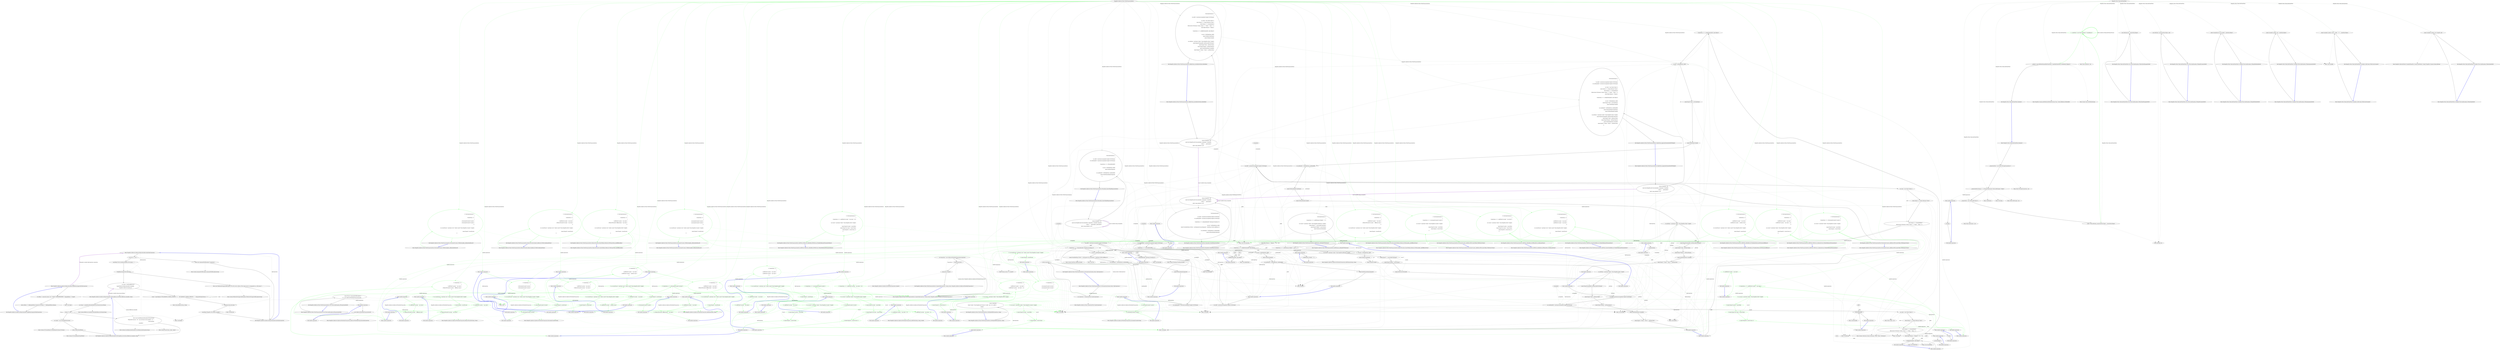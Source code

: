digraph  {
n0 [cluster="HangFire.SqlServer.SqlServerObjectsInstaller.Install(SqlConnection)", label="Entry HangFire.SqlServer.SqlServerObjectsInstaller.Install(SqlConnection)", span="32-32"];
n1 [cluster="HangFire.SqlServer.SqlServerObjectsInstaller.Install(SqlConnection)", label="connection == null", span="34-34"];
n4 [cluster="HangFire.SqlServer.SqlServerObjectsInstaller.Install(SqlConnection)", label="!IsSqlEditionSupported(connection)", span="38-38"];
n8 [cluster="HangFire.SqlServer.SqlServerObjectsInstaller.Install(SqlConnection)", label="connection.Execute(script)", span="49-49"];
n2 [cluster="HangFire.SqlServer.SqlServerObjectsInstaller.Install(SqlConnection)", label="throw new ArgumentNullException(''connection'');", span="34-34"];
n3 [cluster="HangFire.SqlServer.SqlServerObjectsInstaller.Install(SqlConnection)", label="Log.Debug(''Start installing HangFire SQL objects...'')", span="36-36"];
n12 [cluster="Unk.Debug", label="Entry Unk.Debug", span=""];
n5 [cluster="HangFire.SqlServer.SqlServerObjectsInstaller.Install(SqlConnection)", label="throw new PlatformNotSupportedException(''The SQL Server edition of the target server is unsupported, e.g. SQL Azure.'');", span="40-40"];
n6 [cluster="HangFire.SqlServer.SqlServerObjectsInstaller.Install(SqlConnection)", label="var script = GetStringResource(\r\n                typeof(SqlServerObjectsInstaller).Assembly, \r\n                ''HangFire.SqlServer.Install.sql'')", span="43-45"];
n13 [cluster="HangFire.SqlServer.SqlServerObjectsInstaller.IsSqlEditionSupported(SqlConnection)", label="Entry HangFire.SqlServer.SqlServerObjectsInstaller.IsSqlEditionSupported(SqlConnection)", span="54-54"];
n7 [cluster="HangFire.SqlServer.SqlServerObjectsInstaller.Install(SqlConnection)", label="script = script.Replace(''SET @TARGET_SCHEMA_VERSION = 2;'', ''SET @TARGET_SCHEMA_VERSION = '' + RequiredSchemaVersion + '';'')", span="47-47"];
n15 [cluster="HangFire.SqlServer.SqlServerObjectsInstaller.GetStringResource(System.Reflection.Assembly, string)", label="Entry HangFire.SqlServer.SqlServerObjectsInstaller.GetStringResource(System.Reflection.Assembly, string)", span="60-60"];
n16 [cluster="string.Replace(string, string)", label="Entry string.Replace(string, string)", span="0-0"];
n9 [cluster="HangFire.SqlServer.SqlServerObjectsInstaller.Install(SqlConnection)", label="Log.Debug(''HangFire SQL objects installed.'')", span="51-51"];
n17 [cluster="Unk.Execute", label="Entry Unk.Execute", span=""];
n10 [cluster="HangFire.SqlServer.SqlServerObjectsInstaller.Install(SqlConnection)", label="Exit HangFire.SqlServer.SqlServerObjectsInstaller.Install(SqlConnection)", span="32-32"];
n11 [cluster="System.ArgumentNullException.ArgumentNullException(string)", label="Entry System.ArgumentNullException.ArgumentNullException(string)", span="0-0"];
n14 [cluster="System.PlatformNotSupportedException.PlatformNotSupportedException(string)", label="Entry System.PlatformNotSupportedException.PlatformNotSupportedException(string)", span="0-0"];
n18 [cluster="HangFire.SqlServer.SqlServerObjectsInstaller.IsSqlEditionSupported(SqlConnection)", label="var edition = connection.Query<int>(''SELECT SERVERPROPERTY ( 'EngineEdition' )'').Single()", span="56-56"];
n19 [cluster="HangFire.SqlServer.SqlServerObjectsInstaller.IsSqlEditionSupported(SqlConnection)", label="return edition >= SqlEngineEdition.Standard && edition <= SqlEngineEdition.Express;", span="57-57"];
n21 [cluster="Unk.>", label="Entry Unk.>", span=""];
n22 [cluster="Unk.Single", label="Entry Unk.Single", span=""];
n20 [cluster="HangFire.SqlServer.SqlServerObjectsInstaller.IsSqlEditionSupported(SqlConnection)", label="Exit HangFire.SqlServer.SqlServerObjectsInstaller.IsSqlEditionSupported(SqlConnection)", span="54-54"];
n23 [cluster="HangFire.SqlServer.SqlServerObjectsInstaller.GetStringResource(System.Reflection.Assembly, string)", label="var stream = assembly.GetManifestResourceStream(resourceName)", span="62-62"];
n25 [cluster="HangFire.SqlServer.SqlServerObjectsInstaller.GetStringResource(System.Reflection.Assembly, string)", label="throw new InvalidOperationException(String.Format(\r\n                        ''Requested resource `{0}` was not found in the assembly `{1}`.'',\r\n                        resourceName,\r\n                        assembly));", span="66-69"];
n24 [cluster="HangFire.SqlServer.SqlServerObjectsInstaller.GetStringResource(System.Reflection.Assembly, string)", label="stream == null", span="64-64"];
n29 [cluster="System.Reflection.Assembly.GetManifestResourceStream(string)", label="Entry System.Reflection.Assembly.GetManifestResourceStream(string)", span="0-0"];
n26 [cluster="HangFire.SqlServer.SqlServerObjectsInstaller.GetStringResource(System.Reflection.Assembly, string)", label="var reader = new StreamReader(stream)", span="72-72"];
n27 [cluster="HangFire.SqlServer.SqlServerObjectsInstaller.GetStringResource(System.Reflection.Assembly, string)", label="return reader.ReadToEnd();", span="74-74"];
n32 [cluster="System.IO.StreamReader.StreamReader(System.IO.Stream)", label="Entry System.IO.StreamReader.StreamReader(System.IO.Stream)", span="0-0"];
n28 [cluster="HangFire.SqlServer.SqlServerObjectsInstaller.GetStringResource(System.Reflection.Assembly, string)", label="Exit HangFire.SqlServer.SqlServerObjectsInstaller.GetStringResource(System.Reflection.Assembly, string)", span="60-60"];
n30 [cluster="System.InvalidOperationException.InvalidOperationException(string)", label="Entry System.InvalidOperationException.InvalidOperationException(string)", span="0-0"];
n31 [cluster="string.Format(string, object, object)", label="Entry string.Format(string, object, object)", span="0-0"];
n33 [cluster="System.IO.StreamReader.ReadToEnd()", label="Entry System.IO.StreamReader.ReadToEnd()", span="0-0"];
d5 [cluster="HangFire.Tests.Client.JobClientTests.Initialize()", color=green, community=0, label="0: _stateMock = new Mock<JobState>(''SomeReason'')", span="28-28"];
d47 [label="HangFire.Tests.Client.JobClientTests", span=""];
d4 [cluster="HangFire.Tests.Client.JobClientTests.Initialize()", label="_client = new JobClient(_connectionMock.Object, _creatorMock.Object)", span="27-27"];
d6 [cluster="HangFire.Tests.Client.JobClientTests.Initialize()", label="_method = new JobMethod(typeof(JobClientTests), typeof(JobClientTests).GetMethod(''Method''))", span="29-29"];
d14 [cluster="Mock<JobState>.cstr", label="Entry Mock<JobState>.cstr", span=""];
d1 [cluster="HangFire.Tests.Client.JobClientTests.Initialize()", label="_connectionMock = new Mock<IStorageConnection>()", span="23-23"];
d2 [cluster="HangFire.Tests.Client.JobClientTests.Initialize()", label="_connectionMock.Setup(x => x.Storage).Returns(new Mock<JobStorage>().Object)", span="24-24"];
d3 [cluster="HangFire.Tests.Client.JobClientTests.Initialize()", label="_creatorMock = new Mock<JobCreator>()", span="26-26"];
d21 [cluster="HangFire.Tests.Client.JobClientTests.Ctor_ThrowsAnException_WhenClientManagerIsNull()", label="new JobClient(null, _creatorMock.Object)", span="37-37"];
d24 [cluster="HangFire.Tests.Client.JobClientTests.Ctor_ThrowsAnException_WhenJobCreatorIsNull()", label="new JobClient(_connectionMock.Object, null)", span="46-46"];
d27 [cluster="HangFire.Tests.Client.JobClientTests.CreateJob_ThrowsAnException_WhenJobMethodIsNull()", label="_client.CreateJob(null, new string[0], _stateMock.Object)", span="54-54"];
d31 [cluster="HangFire.Tests.Client.JobClientTests.CreateJob_ThrowsAnException_WhenArgumentsIsNull()", label="_client.CreateJob(_method, null, _stateMock.Object)", span="61-61"];
d34 [cluster="HangFire.Tests.Client.JobClientTests.CreateJob_ThrowsAnException_WhenStateIsNull()", label="_client.CreateJob(_method, new string[0], null)", span="68-68"];
d38 [cluster="HangFire.Tests.Client.JobClientTests.CreateJob_CallsCreate_WithCorrectContext()", label="_client.CreateJob(_method, new[] { ''hello'', ''3'' }, _stateMock.Object)", span="74-74"];
d13 [cluster="JobClient.cstr", label="Entry JobClient.cstr", span=""];
d7 [cluster="HangFire.Tests.Client.JobClientTests.Initialize()", label="Exit HangFire.Tests.Client.JobClientTests.Initialize()", span="21-21"];
d15 [cluster="HangFire.Common.JobMethod.JobMethod(System.Type, System.Reflection.MethodInfo)", label="Entry HangFire.Common.JobMethod.JobMethod(System.Type, System.Reflection.MethodInfo)", span="48-48"];
d16 [cluster="System.Type.GetMethod(string)", label="Entry System.Type.GetMethod(string)", span="0-0"];
d0 [cluster="HangFire.Tests.Client.JobClientTests.Initialize()", label="Entry HangFire.Tests.Client.JobClientTests.Initialize()", span="21-21"];
d8 [cluster="Mock<IStorageConnection>.cstr", label="Entry Mock<IStorageConnection>.cstr", span=""];
d9 [cluster="Unk.Setup", label="Entry Unk.Setup", span=""];
d10 [cluster="Mock<JobStorage>.cstr", label="Entry Mock<JobStorage>.cstr", span=""];
d11 [cluster="Unk.Returns", label="Entry Unk.Returns", span=""];
d17 [cluster="lambda expression", label="Entry lambda expression", span="24-24"];
d12 [cluster="Mock<JobCreator>.cstr", label="Entry Mock<JobCreator>.cstr", span=""];
d20 [cluster="HangFire.Tests.Client.JobClientTests.Ctor_ThrowsAnException_WhenClientManagerIsNull()", label="Entry HangFire.Tests.Client.JobClientTests.Ctor_ThrowsAnException_WhenClientManagerIsNull()", span="34-34"];
d22 [cluster="HangFire.Tests.Client.JobClientTests.Ctor_ThrowsAnException_WhenClientManagerIsNull()", label="Exit HangFire.Tests.Client.JobClientTests.Ctor_ThrowsAnException_WhenClientManagerIsNull()", span="34-34"];
d23 [cluster="HangFire.Tests.Client.JobClientTests.Ctor_ThrowsAnException_WhenJobCreatorIsNull()", label="Entry HangFire.Tests.Client.JobClientTests.Ctor_ThrowsAnException_WhenJobCreatorIsNull()", span="43-43"];
d25 [cluster="HangFire.Tests.Client.JobClientTests.Ctor_ThrowsAnException_WhenJobCreatorIsNull()", label="Exit HangFire.Tests.Client.JobClientTests.Ctor_ThrowsAnException_WhenJobCreatorIsNull()", span="43-43"];
d26 [cluster="HangFire.Tests.Client.JobClientTests.CreateJob_ThrowsAnException_WhenJobMethodIsNull()", label="Entry HangFire.Tests.Client.JobClientTests.CreateJob_ThrowsAnException_WhenJobMethodIsNull()", span="52-52"];
d28 [cluster="HangFire.Tests.Client.JobClientTests.CreateJob_ThrowsAnException_WhenJobMethodIsNull()", label="Exit HangFire.Tests.Client.JobClientTests.CreateJob_ThrowsAnException_WhenJobMethodIsNull()", span="52-52"];
d29 [cluster="Unk.CreateJob", label="Entry Unk.CreateJob", span=""];
d30 [cluster="HangFire.Tests.Client.JobClientTests.CreateJob_ThrowsAnException_WhenArgumentsIsNull()", label="Entry HangFire.Tests.Client.JobClientTests.CreateJob_ThrowsAnException_WhenArgumentsIsNull()", span="59-59"];
d32 [cluster="HangFire.Tests.Client.JobClientTests.CreateJob_ThrowsAnException_WhenArgumentsIsNull()", label="Exit HangFire.Tests.Client.JobClientTests.CreateJob_ThrowsAnException_WhenArgumentsIsNull()", span="59-59"];
d33 [cluster="HangFire.Tests.Client.JobClientTests.CreateJob_ThrowsAnException_WhenStateIsNull()", label="Entry HangFire.Tests.Client.JobClientTests.CreateJob_ThrowsAnException_WhenStateIsNull()", span="66-66"];
d35 [cluster="HangFire.Tests.Client.JobClientTests.CreateJob_ThrowsAnException_WhenStateIsNull()", label="Exit HangFire.Tests.Client.JobClientTests.CreateJob_ThrowsAnException_WhenStateIsNull()", span="66-66"];
d36 [cluster="HangFire.Client.JobClient.CreateJob(HangFire.Common.JobMethod, string[], HangFire.Common.States.JobState)", label="Entry HangFire.Client.JobClient.CreateJob(HangFire.Common.JobMethod, string[], HangFire.Common.States.JobState)", span="75-75"];
d37 [cluster="HangFire.Tests.Client.JobClientTests.CreateJob_CallsCreate_WithCorrectContext()", label="Entry HangFire.Tests.Client.JobClientTests.CreateJob_CallsCreate_WithCorrectContext()", span="72-72"];
d39 [cluster="HangFire.Tests.Client.JobClientTests.CreateJob_CallsCreate_WithCorrectContext()", label="Exit HangFire.Tests.Client.JobClientTests.CreateJob_CallsCreate_WithCorrectContext()", span="72-72"];
d19 [cluster="lambda expression", label="Exit lambda expression", span="24-24"];
d18 [cluster="lambda expression", label="x.Storage", span="24-24"];
m0_26 [cluster="Unk.GetTestJob", file="WriteTransactionFacts.cs", label="Entry Unk.GetTestJob", span=""];
m0_205 [cluster="HangFire.SqlServer.SqlServerWriteOnlyTransaction.AddToSet(string, string)", file="WriteTransactionFacts.cs", label="Entry HangFire.SqlServer.SqlServerWriteOnlyTransaction.AddToSet(string, string)", span="153-153"];
m0_12 [cluster="Unk.UseConnection", file="WriteTransactionFacts.cs", label="Entry Unk.UseConnection", span=""];
m0_256 [cluster="HangFire.SqlServer.Tests.WriteTransactionFacts.RemoveFromSet_RemovesARecord_WithGivenKeyAndValue()", file="WriteTransactionFacts.cs", label="Entry HangFire.SqlServer.Tests.WriteTransactionFacts.RemoveFromSet_RemovesARecord_WithGivenKeyAndValue()", span="303-303"];
m0_257 [cluster="HangFire.SqlServer.Tests.WriteTransactionFacts.RemoveFromSet_RemovesARecord_WithGivenKeyAndValue()", color=green, community=1, file="WriteTransactionFacts.cs", label="0: UseConnection(sql =>\r\n            {\r\n                Commit(sql, x =>\r\n                {\r\n                    x.AddToSet(''my-key'', ''my-value'');\r\n                    x.RemoveFromSet(''my-key'', ''my-value'');\r\n                });\r\n\r\n                var recordCount = sql.Query<int>(''select count(*) from HangFire.[Set]'').Single();\r\n\r\n                Assert.Equal(0, recordCount);\r\n            })", span="305-316"];
m0_258 [cluster="HangFire.SqlServer.Tests.WriteTransactionFacts.RemoveFromSet_RemovesARecord_WithGivenKeyAndValue()", file="WriteTransactionFacts.cs", label="Exit HangFire.SqlServer.Tests.WriteTransactionFacts.RemoveFromSet_RemovesARecord_WithGivenKeyAndValue()", span="303-303"];
m0_82 [cluster="Unk.Equal", file="WriteTransactionFacts.cs", label="Entry Unk.Equal", span=""];
m0_243 [cluster="HangFire.SqlServer.SqlServerWriteOnlyTransaction.AddToSet(string, string, double)", file="WriteTransactionFacts.cs", label="Entry HangFire.SqlServer.SqlServerWriteOnlyTransaction.AddToSet(string, string, double)", span="158-158"];
m0_93 [cluster="Unk.SetJobState", file="WriteTransactionFacts.cs", label="Entry Unk.SetJobState", span=""];
m0_192 [cluster="HangFire.SqlServer.Tests.WriteTransactionFacts.AddToSet_AddsARecord_IfThereIsNo_SuchKeyAndValue()", file="WriteTransactionFacts.cs", label="Entry HangFire.SqlServer.Tests.WriteTransactionFacts.AddToSet_AddsARecord_IfThereIsNo_SuchKeyAndValue()", span="222-222"];
m0_193 [cluster="HangFire.SqlServer.Tests.WriteTransactionFacts.AddToSet_AddsARecord_IfThereIsNo_SuchKeyAndValue()", color=green, community=1, file="WriteTransactionFacts.cs", label="0: UseConnection(sql =>\r\n            {\r\n                Commit(sql, x => x.AddToSet(''my-key'', ''my-value''));\r\n\r\n                var record = sql.Query(''select * from HangFire.[Set]'').Single();\r\n\r\n                Assert.Equal(''my-key'', record.Key);\r\n                Assert.Equal(''my-value'', record.Value);\r\n                Assert.Equal(0.0, record.Score, 2);\r\n            })", span="224-233"];
m0_194 [cluster="HangFire.SqlServer.Tests.WriteTransactionFacts.AddToSet_AddsARecord_IfThereIsNo_SuchKeyAndValue()", file="WriteTransactionFacts.cs", label="Exit HangFire.SqlServer.Tests.WriteTransactionFacts.AddToSet_AddsARecord_IfThereIsNo_SuchKeyAndValue()", span="222-222"];
m0_34 [cluster="Unk.ExpireJob", file="WriteTransactionFacts.cs", label="Entry Unk.ExpireJob", span=""];
m0_125 [cluster="HangFire.SqlServer.Tests.WriteTransactionFacts.AddToQueue_AddsAJobToTheQueue()", file="WriteTransactionFacts.cs", label="Entry HangFire.SqlServer.Tests.WriteTransactionFacts.AddToQueue_AddsAJobToTheQueue()", span="139-139"];
m0_126 [cluster="HangFire.SqlServer.Tests.WriteTransactionFacts.AddToQueue_AddsAJobToTheQueue()", file="WriteTransactionFacts.cs", label="UseConnection(sql =>\r\n            {\r\n                Commit(sql, x => x.AddToQueue(''default'', ''1''));\r\n\r\n                var record = sql.Query(''select * from HangFire.JobQueue'').Single();\r\n                Assert.Equal(''1'', record.JobId.ToString());\r\n                Assert.Equal(''default'', record.Queue);\r\n                Assert.Null(record.FetchedAt);\r\n            })", span="141-149"];
m0_127 [cluster="HangFire.SqlServer.Tests.WriteTransactionFacts.AddToQueue_AddsAJobToTheQueue()", file="WriteTransactionFacts.cs", label="Exit HangFire.SqlServer.Tests.WriteTransactionFacts.AddToQueue_AddsAJobToTheQueue()", span="139-139"];
m0_139 [cluster="HangFire.SqlServer.Tests.WriteTransactionFacts.GetTestJob(IDbConnection, string)", file="WriteTransactionFacts.cs", label="Entry HangFire.SqlServer.Tests.WriteTransactionFacts.GetTestJob(IDbConnection, string)", span="152-152"];
m0_140 [cluster="HangFire.SqlServer.Tests.WriteTransactionFacts.GetTestJob(IDbConnection, string)", file="WriteTransactionFacts.cs", label="return connection\r\n                .Query(''select * from HangFire.Job where id = @id'', new { id = jobId })\r\n                .Single();", span="154-156"];
m0_141 [cluster="HangFire.SqlServer.Tests.WriteTransactionFacts.GetTestJob(IDbConnection, string)", file="WriteTransactionFacts.cs", label="Exit HangFire.SqlServer.Tests.WriteTransactionFacts.GetTestJob(IDbConnection, string)", span="152-152"];
m0_22 [cluster="Unk.Query", file="WriteTransactionFacts.cs", label="Entry Unk.Query", span=""];
m0_142 [cluster="HangFire.SqlServer.Tests.WriteTransactionFacts.IncrementCounter_AddsRecordToCounterTable_WithPositiveValue()", file="WriteTransactionFacts.cs", label="Entry HangFire.SqlServer.Tests.WriteTransactionFacts.IncrementCounter_AddsRecordToCounterTable_WithPositiveValue()", span="160-160"];
m0_143 [cluster="HangFire.SqlServer.Tests.WriteTransactionFacts.IncrementCounter_AddsRecordToCounterTable_WithPositiveValue()", color=green, community=1, file="WriteTransactionFacts.cs", label="0: UseConnection(sql =>\r\n            {\r\n                Commit(sql, x => x.IncrementCounter(''my-key''));\r\n\r\n                var record = sql.Query(''select * from HangFire.Counter'').Single();\r\n                \r\n                Assert.Equal(''my-key'', record.Key);\r\n                Assert.Equal(1, record.Value);\r\n            })", span="162-170"];
m0_144 [cluster="HangFire.SqlServer.Tests.WriteTransactionFacts.IncrementCounter_AddsRecordToCounterTable_WithPositiveValue()", file="WriteTransactionFacts.cs", label="Exit HangFire.SqlServer.Tests.WriteTransactionFacts.IncrementCounter_AddsRecordToCounterTable_WithPositiveValue()", span="160-160"];
m0_94 [cluster="HangFire.SqlServer.Tests.WriteTransactionFacts.AddJobState_JustAddsANewRecordInATable()", file="WriteTransactionFacts.cs", label="Entry HangFire.SqlServer.Tests.WriteTransactionFacts.AddJobState_JustAddsANewRecordInATable()", span="106-106"];
m0_96 [cluster="HangFire.SqlServer.Tests.WriteTransactionFacts.AddJobState_JustAddsANewRecordInATable()", file="WriteTransactionFacts.cs", label="UseConnection(sql =>\r\n            {\r\n                var jobId = sql.Query(arrangeSql).Single().Id.ToString();\r\n\r\n                var state = new Mock<State>();\r\n                state.Setup(x => x.Name).Returns(''State'');\r\n                state.Setup(x => x.SerializeData())\r\n                    .Returns(new Dictionary<string, string> { { ''Name'', ''Value'' } });\r\n                state.Object.Reason = ''Reason'';\r\n\r\n                Commit(sql, x => x.AddJobState(jobId, state.Object));\r\n\r\n                var job = GetTestJob(sql, jobId);\r\n                Assert.Null(job.StateName);\r\n                Assert.Null(job.StateId);\r\n\r\n                var jobState = sql.Query(''select * from HangFire.State'').Single();\r\n                Assert.Equal((string)jobId, jobState.JobId.ToString());\r\n                Assert.Equal(''State'', jobState.Name);\r\n                Assert.Equal(''Reason'', jobState.Reason);\r\n                Assert.NotNull(jobState.CreatedAt);\r\n                Assert.Equal(''{\''Name\'':\''Value\''}'', jobState.Data);\r\n            })", span="113-135"];
m0_95 [cluster="HangFire.SqlServer.Tests.WriteTransactionFacts.AddJobState_JustAddsANewRecordInATable()", file="WriteTransactionFacts.cs", label="string arrangeSql = @''\r\ninsert into HangFire.Job (InvocationData, Arguments, CreatedAt)\r\nvalues ('', '', getutcdate())\r\nselect scope_identity() as Id''", span="108-111"];
m0_97 [cluster="HangFire.SqlServer.Tests.WriteTransactionFacts.AddJobState_JustAddsANewRecordInATable()", file="WriteTransactionFacts.cs", label="Exit HangFire.SqlServer.Tests.WriteTransactionFacts.AddJobState_JustAddsANewRecordInATable()", span="106-106"];
m0_298 [cluster="System.Action<T>.Invoke(T)", file="WriteTransactionFacts.cs", label="Entry System.Action<T>.Invoke(T)", span="0-0"];
m0_33 [cluster="System.TimeSpan.FromDays(double)", file="WriteTransactionFacts.cs", label="Entry System.TimeSpan.FromDays(double)", span="0-0"];
m0_179 [cluster="HangFire.SqlServer.SqlServerWriteOnlyTransaction.DecrementCounter(string)", file="WriteTransactionFacts.cs", label="Entry HangFire.SqlServer.SqlServerWriteOnlyTransaction.DecrementCounter(string)", span="139-139"];
m0_0 [cluster="HangFire.SqlServer.Tests.WriteTransactionFacts.Ctor_ThrowsAnException_IfConnectionIsNull()", file="WriteTransactionFacts.cs", label="Entry HangFire.SqlServer.Tests.WriteTransactionFacts.Ctor_ThrowsAnException_IfConnectionIsNull()", span="15-15"];
m0_1 [cluster="HangFire.SqlServer.Tests.WriteTransactionFacts.Ctor_ThrowsAnException_IfConnectionIsNull()", file="WriteTransactionFacts.cs", label="Assert.Throws<ArgumentNullException>(\r\n                () => new SqlServerWriteOnlyTransaction(null))", span="17-18"];
m0_2 [cluster="HangFire.SqlServer.Tests.WriteTransactionFacts.Ctor_ThrowsAnException_IfConnectionIsNull()", file="WriteTransactionFacts.cs", label="Exit HangFire.SqlServer.Tests.WriteTransactionFacts.Ctor_ThrowsAnException_IfConnectionIsNull()", span="15-15"];
m0_24 [cluster="Unk.ToString", file="WriteTransactionFacts.cs", label="Entry Unk.ToString", span=""];
m0_180 [cluster="HangFire.SqlServer.Tests.WriteTransactionFacts.DecrementCounter_WithExistingKey_AddsAnotherRecord()", file="WriteTransactionFacts.cs", label="Entry HangFire.SqlServer.Tests.WriteTransactionFacts.DecrementCounter_WithExistingKey_AddsAnotherRecord()", span="205-205"];
m0_181 [cluster="HangFire.SqlServer.Tests.WriteTransactionFacts.DecrementCounter_WithExistingKey_AddsAnotherRecord()", color=green, community=1, file="WriteTransactionFacts.cs", label="0: UseConnection(sql =>\r\n            {\r\n                Commit(sql, x =>\r\n                {\r\n                    x.DecrementCounter(''my-key'');\r\n                    x.DecrementCounter(''my-key'');\r\n                });\r\n\r\n                var recordCount = sql.Query<int>(''select count(*) from HangFire.Counter'').Single();\r\n\r\n                Assert.Equal(2, recordCount);\r\n            })", span="207-218"];
m0_182 [cluster="HangFire.SqlServer.Tests.WriteTransactionFacts.DecrementCounter_WithExistingKey_AddsAnotherRecord()", file="WriteTransactionFacts.cs", label="Exit HangFire.SqlServer.Tests.WriteTransactionFacts.DecrementCounter_WithExistingKey_AddsAnotherRecord()", span="205-205"];
m0_27 [cluster="System.DateTime.AddDays(double)", file="WriteTransactionFacts.cs", label="Entry System.DateTime.AddDays(double)", span="0-0"];
m0_124 [cluster="Unk.AddJobState", file="WriteTransactionFacts.cs", label="Entry Unk.AddJobState", span=""];
m0_48 [cluster="Unk.NotNull", file="WriteTransactionFacts.cs", label="Entry Unk.NotNull", span=""];
m0_81 [cluster="System.Collections.Generic.Dictionary<TKey, TValue>.Dictionary()", file="WriteTransactionFacts.cs", label="Entry System.Collections.Generic.Dictionary<TKey, TValue>.Dictionary()", span="0-0"];
m0_268 [cluster="HangFire.SqlServer.SqlServerWriteOnlyTransaction.RemoveFromSet(string, string)", file="WriteTransactionFacts.cs", label="Entry HangFire.SqlServer.SqlServerWriteOnlyTransaction.RemoveFromSet(string, string)", span="172-172"];
m0_78 [cluster="Mock<State>.cstr", file="WriteTransactionFacts.cs", label="Entry Mock<State>.cstr", span=""];
m0_25 [cluster="HangFire.SqlServer.Tests.WriteTransactionFacts.Commit(SqlConnection, System.Action<HangFire.SqlServer.SqlServerWriteOnlyTransaction>)", file="WriteTransactionFacts.cs", label="Entry HangFire.SqlServer.Tests.WriteTransactionFacts.Commit(SqlConnection, System.Action<HangFire.SqlServer.SqlServerWriteOnlyTransaction>)", span="361-361"];
m0_299 [cluster="HangFire.SqlServer.Tests.WriteTransactionFacts.Commit(SqlConnection, System.Action<HangFire.SqlServer.SqlServerWriteOnlyTransaction>)", file="WriteTransactionFacts.cs", label="var transaction = new SqlServerWriteOnlyTransaction(connection)", span="365-365"];
m0_300 [cluster="HangFire.SqlServer.Tests.WriteTransactionFacts.Commit(SqlConnection, System.Action<HangFire.SqlServer.SqlServerWriteOnlyTransaction>)", file="WriteTransactionFacts.cs", label="action(transaction)", span="367-367"];
m0_301 [cluster="HangFire.SqlServer.Tests.WriteTransactionFacts.Commit(SqlConnection, System.Action<HangFire.SqlServer.SqlServerWriteOnlyTransaction>)", file="WriteTransactionFacts.cs", label="transaction.Commit()", span="368-368"];
m0_302 [cluster="HangFire.SqlServer.Tests.WriteTransactionFacts.Commit(SqlConnection, System.Action<HangFire.SqlServer.SqlServerWriteOnlyTransaction>)", file="WriteTransactionFacts.cs", label="Exit HangFire.SqlServer.Tests.WriteTransactionFacts.Commit(SqlConnection, System.Action<HangFire.SqlServer.SqlServerWriteOnlyTransaction>)", span="361-361"];
m0_79 [cluster="Unk.Setup", file="WriteTransactionFacts.cs", label="Entry Unk.Setup", span=""];
m0_281 [cluster="HangFire.SqlServer.Tests.WriteTransactionFacts.RemoveFromSet_DoesNotRemoveRecord_WithSameValue_AndDifferentKey()", file="WriteTransactionFacts.cs", label="Entry HangFire.SqlServer.Tests.WriteTransactionFacts.RemoveFromSet_DoesNotRemoveRecord_WithSameValue_AndDifferentKey()", span="337-337"];
m0_282 [cluster="HangFire.SqlServer.Tests.WriteTransactionFacts.RemoveFromSet_DoesNotRemoveRecord_WithSameValue_AndDifferentKey()", color=green, community=1, file="WriteTransactionFacts.cs", label="0: UseConnection(sql =>\r\n            {\r\n                Commit(sql, x =>\r\n                {\r\n                    x.AddToSet(''my-key'', ''my-value'');\r\n                    x.RemoveFromSet(''different-key'', ''my-value'');\r\n                });\r\n\r\n                var recordCount = sql.Query<int>(''select count(*) from HangFire.[Set]'').Single();\r\n\r\n                Assert.Equal(1, recordCount);\r\n            })", span="339-350"];
m0_283 [cluster="HangFire.SqlServer.Tests.WriteTransactionFacts.RemoveFromSet_DoesNotRemoveRecord_WithSameValue_AndDifferentKey()", file="WriteTransactionFacts.cs", label="Exit HangFire.SqlServer.Tests.WriteTransactionFacts.RemoveFromSet_DoesNotRemoveRecord_WithSameValue_AndDifferentKey()", span="337-337"];
m0_29 [cluster="Unk.Null", file="WriteTransactionFacts.cs", label="Entry Unk.Null", span=""];
m0_155 [cluster="HangFire.SqlServer.Tests.WriteTransactionFacts.IncrementCounter_WithExistingKey_AddsAnotherRecord()", file="WriteTransactionFacts.cs", label="Entry HangFire.SqlServer.Tests.WriteTransactionFacts.IncrementCounter_WithExistingKey_AddsAnotherRecord()", span="174-174"];
m0_156 [cluster="HangFire.SqlServer.Tests.WriteTransactionFacts.IncrementCounter_WithExistingKey_AddsAnotherRecord()", color=green, community=1, file="WriteTransactionFacts.cs", label="0: UseConnection(sql =>\r\n            {\r\n                Commit(sql, x =>\r\n                {\r\n                    x.IncrementCounter(''my-key'');\r\n                    x.IncrementCounter(''my-key'');\r\n                });\r\n\r\n                var recordCount = sql.Query<int>(''select count(*) from HangFire.Counter'').Single();\r\n                \r\n                Assert.Equal(2, recordCount);\r\n            })", span="176-187"];
m0_157 [cluster="HangFire.SqlServer.Tests.WriteTransactionFacts.IncrementCounter_WithExistingKey_AddsAnotherRecord()", file="WriteTransactionFacts.cs", label="Exit HangFire.SqlServer.Tests.WriteTransactionFacts.IncrementCounter_WithExistingKey_AddsAnotherRecord()", span="174-174"];
m0_303 [cluster="HangFire.SqlServer.SqlServerWriteOnlyTransaction.Commit()", file="WriteTransactionFacts.cs", label="Entry HangFire.SqlServer.SqlServerWriteOnlyTransaction.Commit()", span="45-45"];
m0_89 [cluster="Unk.SerializeData", file="WriteTransactionFacts.cs", label="Entry Unk.SerializeData", span=""];
m0_230 [cluster="HangFire.SqlServer.Tests.WriteTransactionFacts.AddToSet_WithScore_AddsARecordWithScore_WhenBothKeyAndValueAreNotExist()", file="WriteTransactionFacts.cs", label="Entry HangFire.SqlServer.Tests.WriteTransactionFacts.AddToSet_WithScore_AddsARecordWithScore_WhenBothKeyAndValueAreNotExist()", span="271-271"];
m0_231 [cluster="HangFire.SqlServer.Tests.WriteTransactionFacts.AddToSet_WithScore_AddsARecordWithScore_WhenBothKeyAndValueAreNotExist()", color=green, community=1, file="WriteTransactionFacts.cs", label="0: UseConnection(sql =>\r\n            {\r\n                Commit(sql, x => x.AddToSet(''my-key'', ''my-value'', 3.2));\r\n\r\n                var record = sql.Query(''select * from HangFire.[Set]'').Single();\r\n\r\n                Assert.Equal(''my-key'', record.Key);\r\n                Assert.Equal(''my-value'', record.Value);\r\n                Assert.Equal(3.2, record.Score, 3);\r\n            })", span="273-282"];
m0_232 [cluster="HangFire.SqlServer.Tests.WriteTransactionFacts.AddToSet_WithScore_AddsARecordWithScore_WhenBothKeyAndValueAreNotExist()", file="WriteTransactionFacts.cs", label="Exit HangFire.SqlServer.Tests.WriteTransactionFacts.AddToSet_WithScore_AddsARecordWithScore_WhenBothKeyAndValueAreNotExist()", span="271-271"];
m0_35 [cluster="HangFire.SqlServer.Tests.WriteTransactionFacts.PersistJob_ClearsTheJobExpirationData()", file="WriteTransactionFacts.cs", label="Entry HangFire.SqlServer.Tests.WriteTransactionFacts.PersistJob_ClearsTheJobExpirationData()", span="45-45"];
m0_37 [cluster="HangFire.SqlServer.Tests.WriteTransactionFacts.PersistJob_ClearsTheJobExpirationData()", file="WriteTransactionFacts.cs", label="UseConnection(sql =>\r\n            {\r\n                var jobId = sql.Query(arrangeSql).Single().Id.ToString();\r\n                var anotherJobId = sql.Query(arrangeSql).Single().Id.ToString();\r\n\r\n                Commit(sql, x => x.PersistJob(jobId));\r\n\r\n                var job = GetTestJob(sql, jobId);\r\n                Assert.Null(job.ExpireAt);\r\n\r\n                var anotherJob = GetTestJob(sql, anotherJobId);\r\n                Assert.NotNull(anotherJob.ExpireAt);\r\n            })", span="52-64"];
m0_36 [cluster="HangFire.SqlServer.Tests.WriteTransactionFacts.PersistJob_ClearsTheJobExpirationData()", file="WriteTransactionFacts.cs", label="string arrangeSql = @''\r\ninsert into HangFire.Job (InvocationData, Arguments, CreatedAt, ExpireAt)\r\nvalues ('', '', getutcdate(), getutcdate())\r\nselect scope_identity() as Id''", span="47-50"];
m0_38 [cluster="HangFire.SqlServer.Tests.WriteTransactionFacts.PersistJob_ClearsTheJobExpirationData()", file="WriteTransactionFacts.cs", label="Exit HangFire.SqlServer.Tests.WriteTransactionFacts.PersistJob_ClearsTheJobExpirationData()", span="45-45"];
m0_115 [cluster="lambda expression", file="WriteTransactionFacts.cs", label="Entry lambda expression", span="118-118"];
m0_145 [cluster="lambda expression", file="WriteTransactionFacts.cs", label="Entry lambda expression", span="162-170"];
m0_146 [cluster="lambda expression", color=green, community=0, file="WriteTransactionFacts.cs", label="0: Commit(sql, x => x.IncrementCounter(''my-key''))", span="164-164"];
m0_147 [cluster="lambda expression", color=green, community=0, file="WriteTransactionFacts.cs", label="0: var record = sql.Query(''select * from HangFire.Counter'').Single()", span="166-166"];
m0_151 [cluster="lambda expression", file="WriteTransactionFacts.cs", label="Entry lambda expression", span="164-164"];
m0_148 [cluster="lambda expression", color=green, community=0, file="WriteTransactionFacts.cs", label="0: Assert.Equal(''my-key'', record.Key)", span="168-168"];
m0_149 [cluster="lambda expression", color=green, community=0, file="WriteTransactionFacts.cs", label="0: Assert.Equal(1, record.Value)", span="169-169"];
m0_150 [cluster="lambda expression", file="WriteTransactionFacts.cs", label="Exit lambda expression", span="162-170"];
m0_152 [cluster="lambda expression", color=green, community=0, file="WriteTransactionFacts.cs", label="0: x.IncrementCounter(''my-key'')", span="164-164"];
m0_153 [cluster="lambda expression", file="WriteTransactionFacts.cs", label="Exit lambda expression", span="164-164"];
m0_158 [cluster="lambda expression", file="WriteTransactionFacts.cs", label="Entry lambda expression", span="176-187"];
m0_159 [cluster="lambda expression", color=green, community=1, file="WriteTransactionFacts.cs", label="0: Commit(sql, x =>\r\n                {\r\n                    x.IncrementCounter(''my-key'');\r\n                    x.IncrementCounter(''my-key'');\r\n                })", span="178-182"];
m0_160 [cluster="lambda expression", color=green, community=0, file="WriteTransactionFacts.cs", label="0: var recordCount = sql.Query<int>(''select count(*) from HangFire.Counter'').Single()", span="184-184"];
m0_163 [cluster="lambda expression", file="WriteTransactionFacts.cs", label="Entry lambda expression", span="178-182"];
m0_161 [cluster="lambda expression", color=green, community=0, file="WriteTransactionFacts.cs", label="0: Assert.Equal(2, recordCount)", span="186-186"];
m0_162 [cluster="lambda expression", file="WriteTransactionFacts.cs", label="Exit lambda expression", span="176-187"];
m0_164 [cluster="lambda expression", color=green, community=0, file="WriteTransactionFacts.cs", label="0: x.IncrementCounter(''my-key'')", span="180-180"];
m0_165 [cluster="lambda expression", color=green, community=0, file="WriteTransactionFacts.cs", label="0: x.IncrementCounter(''my-key'')", span="181-181"];
m0_166 [cluster="lambda expression", file="WriteTransactionFacts.cs", label="Exit lambda expression", span="178-182"];
m0_170 [cluster="lambda expression", file="WriteTransactionFacts.cs", label="Entry lambda expression", span="193-201"];
m0_171 [cluster="lambda expression", color=green, community=0, file="WriteTransactionFacts.cs", label="0: Commit(sql, x => x.DecrementCounter(''my-key''))", span="195-195"];
m0_172 [cluster="lambda expression", color=green, community=0, file="WriteTransactionFacts.cs", label="0: var record = sql.Query(''select * from HangFire.Counter'').Single()", span="197-197"];
m0_176 [cluster="lambda expression", file="WriteTransactionFacts.cs", label="Entry lambda expression", span="195-195"];
m0_173 [cluster="lambda expression", color=green, community=0, file="WriteTransactionFacts.cs", label="0: Assert.Equal(''my-key'', record.Key)", span="199-199"];
m0_174 [cluster="lambda expression", color=green, community=0, file="WriteTransactionFacts.cs", label="0: Assert.Equal(-1, record.Value)", span="200-200"];
m0_175 [cluster="lambda expression", file="WriteTransactionFacts.cs", label="Exit lambda expression", span="193-201"];
m0_177 [cluster="lambda expression", color=green, community=0, file="WriteTransactionFacts.cs", label="0: x.DecrementCounter(''my-key'')", span="195-195"];
m0_178 [cluster="lambda expression", file="WriteTransactionFacts.cs", label="Exit lambda expression", span="195-195"];
m0_183 [cluster="lambda expression", file="WriteTransactionFacts.cs", label="Entry lambda expression", span="207-218"];
m0_184 [cluster="lambda expression", color=green, community=1, file="WriteTransactionFacts.cs", label="0: Commit(sql, x =>\r\n                {\r\n                    x.DecrementCounter(''my-key'');\r\n                    x.DecrementCounter(''my-key'');\r\n                })", span="209-213"];
m0_185 [cluster="lambda expression", color=green, community=0, file="WriteTransactionFacts.cs", label="0: var recordCount = sql.Query<int>(''select count(*) from HangFire.Counter'').Single()", span="215-215"];
m0_188 [cluster="lambda expression", file="WriteTransactionFacts.cs", label="Entry lambda expression", span="209-213"];
m0_186 [cluster="lambda expression", color=green, community=0, file="WriteTransactionFacts.cs", label="0: Assert.Equal(2, recordCount)", span="217-217"];
m0_187 [cluster="lambda expression", file="WriteTransactionFacts.cs", label="Exit lambda expression", span="207-218"];
m0_189 [cluster="lambda expression", color=green, community=0, file="WriteTransactionFacts.cs", label="0: x.DecrementCounter(''my-key'')", span="211-211"];
m0_190 [cluster="lambda expression", color=green, community=1, file="WriteTransactionFacts.cs", label="0: x.DecrementCounter(''my-key'')", span="212-212"];
m0_191 [cluster="lambda expression", file="WriteTransactionFacts.cs", label="Exit lambda expression", span="209-213"];
m0_195 [cluster="lambda expression", file="WriteTransactionFacts.cs", label="Entry lambda expression", span="224-233"];
m0_196 [cluster="lambda expression", color=green, community=0, file="WriteTransactionFacts.cs", label="0: Commit(sql, x => x.AddToSet(''my-key'', ''my-value''))", span="226-226"];
m0_197 [cluster="lambda expression", color=green, community=0, file="WriteTransactionFacts.cs", label="0: var record = sql.Query(''select * from HangFire.[Set]'').Single()", span="228-228"];
m0_202 [cluster="lambda expression", file="WriteTransactionFacts.cs", label="Entry lambda expression", span="226-226"];
m0_198 [cluster="lambda expression", color=green, community=0, file="WriteTransactionFacts.cs", label="0: Assert.Equal(''my-key'', record.Key)", span="230-230"];
m0_199 [cluster="lambda expression", color=green, community=0, file="WriteTransactionFacts.cs", label="0: Assert.Equal(''my-value'', record.Value)", span="231-231"];
m0_200 [cluster="lambda expression", color=green, community=0, file="WriteTransactionFacts.cs", label="0: Assert.Equal(0.0, record.Score, 2)", span="232-232"];
m0_201 [cluster="lambda expression", file="WriteTransactionFacts.cs", label="Exit lambda expression", span="224-233"];
m0_203 [cluster="lambda expression", color=green, community=0, file="WriteTransactionFacts.cs", label="0: x.AddToSet(''my-key'', ''my-value'')", span="226-226"];
m0_204 [cluster="lambda expression", file="WriteTransactionFacts.cs", label="Exit lambda expression", span="226-226"];
m0_209 [cluster="lambda expression", file="WriteTransactionFacts.cs", label="Entry lambda expression", span="239-250"];
m0_210 [cluster="lambda expression", color=green, community=1, file="WriteTransactionFacts.cs", label="0: Commit(sql, x =>\r\n                {\r\n                    x.AddToSet(''my-key'', ''my-value'');\r\n                    x.AddToSet(''my-key'', ''another-value'');\r\n                })", span="241-245"];
m0_211 [cluster="lambda expression", color=green, community=0, file="WriteTransactionFacts.cs", label="0: var recordCount = sql.Query<int>(''select count(*) from HangFire.[Set]'').Single()", span="247-247"];
m0_214 [cluster="lambda expression", file="WriteTransactionFacts.cs", label="Entry lambda expression", span="241-245"];
m0_212 [cluster="lambda expression", color=green, community=0, file="WriteTransactionFacts.cs", label="0: Assert.Equal(2, recordCount)", span="249-249"];
m0_213 [cluster="lambda expression", file="WriteTransactionFacts.cs", label="Exit lambda expression", span="239-250"];
m0_215 [cluster="lambda expression", color=green, community=0, file="WriteTransactionFacts.cs", label="0: x.AddToSet(''my-key'', ''my-value'')", span="243-243"];
m0_216 [cluster="lambda expression", color=green, community=0, file="WriteTransactionFacts.cs", label="0: x.AddToSet(''my-key'', ''another-value'')", span="244-244"];
m0_217 [cluster="lambda expression", file="WriteTransactionFacts.cs", label="Exit lambda expression", span="241-245"];
m0_221 [cluster="lambda expression", file="WriteTransactionFacts.cs", label="Entry lambda expression", span="256-267"];
m0_222 [cluster="lambda expression", color=green, community=1, file="WriteTransactionFacts.cs", label="0: Commit(sql, x =>\r\n                {\r\n                    x.AddToSet(''my-key'', ''my-value'');\r\n                    x.AddToSet(''my-key'', ''my-value'');\r\n                })", span="258-262"];
m0_223 [cluster="lambda expression", color=green, community=0, file="WriteTransactionFacts.cs", label="0: var recordCount = sql.Query<int>(''select count(*) from HangFire.[Set]'').Single()", span="264-264"];
m0_226 [cluster="lambda expression", file="WriteTransactionFacts.cs", label="Entry lambda expression", span="258-262"];
m0_224 [cluster="lambda expression", color=green, community=0, file="WriteTransactionFacts.cs", label="0: Assert.Equal(1, recordCount)", span="266-266"];
m0_225 [cluster="lambda expression", file="WriteTransactionFacts.cs", label="Exit lambda expression", span="256-267"];
m0_227 [cluster="lambda expression", color=green, community=0, file="WriteTransactionFacts.cs", label="0: x.AddToSet(''my-key'', ''my-value'')", span="260-260"];
m0_228 [cluster="lambda expression", color=green, community=1, file="WriteTransactionFacts.cs", label="0: x.AddToSet(''my-key'', ''my-value'')", span="261-261"];
m0_229 [cluster="lambda expression", file="WriteTransactionFacts.cs", label="Exit lambda expression", span="258-262"];
m0_233 [cluster="lambda expression", file="WriteTransactionFacts.cs", label="Entry lambda expression", span="273-282"];
m0_234 [cluster="lambda expression", color=green, community=0, file="WriteTransactionFacts.cs", label="0: Commit(sql, x => x.AddToSet(''my-key'', ''my-value'', 3.2))", span="275-275"];
m0_235 [cluster="lambda expression", color=green, community=0, file="WriteTransactionFacts.cs", label="0: var record = sql.Query(''select * from HangFire.[Set]'').Single()", span="277-277"];
m0_240 [cluster="lambda expression", file="WriteTransactionFacts.cs", label="Entry lambda expression", span="275-275"];
m0_236 [cluster="lambda expression", color=green, community=0, file="WriteTransactionFacts.cs", label="0: Assert.Equal(''my-key'', record.Key)", span="279-279"];
m0_237 [cluster="lambda expression", color=green, community=0, file="WriteTransactionFacts.cs", label="0: Assert.Equal(''my-value'', record.Value)", span="280-280"];
m0_238 [cluster="lambda expression", color=green, community=0, file="WriteTransactionFacts.cs", label="0: Assert.Equal(3.2, record.Score, 3)", span="281-281"];
m0_239 [cluster="lambda expression", file="WriteTransactionFacts.cs", label="Exit lambda expression", span="273-282"];
m0_241 [cluster="lambda expression", color=green, community=0, file="WriteTransactionFacts.cs", label="0: x.AddToSet(''my-key'', ''my-value'', 3.2)", span="275-275"];
m0_242 [cluster="lambda expression", file="WriteTransactionFacts.cs", label="Exit lambda expression", span="275-275"];
m0_247 [cluster="lambda expression", file="WriteTransactionFacts.cs", label="Entry lambda expression", span="288-299"];
m0_248 [cluster="lambda expression", color=green, community=1, file="WriteTransactionFacts.cs", label="0: Commit(sql, x =>\r\n                {\r\n                    x.AddToSet(''my-key'', ''my-value'');\r\n                    x.AddToSet(''my-key'', ''my-value'', 3.2);\r\n                })", span="290-294"];
m0_249 [cluster="lambda expression", color=green, community=0, file="WriteTransactionFacts.cs", label="0: var record = sql.Query(''select * from HangFire.[Set]'').Single()", span="296-296"];
m0_252 [cluster="lambda expression", file="WriteTransactionFacts.cs", label="Entry lambda expression", span="290-294"];
m0_250 [cluster="lambda expression", color=green, community=0, file="WriteTransactionFacts.cs", label="0: Assert.Equal(3.2, record.Score, 3)", span="298-298"];
m0_251 [cluster="lambda expression", file="WriteTransactionFacts.cs", label="Exit lambda expression", span="288-299"];
m0_253 [cluster="lambda expression", color=green, community=0, file="WriteTransactionFacts.cs", label="0: x.AddToSet(''my-key'', ''my-value'')", span="292-292"];
m0_254 [cluster="lambda expression", color=green, community=0, file="WriteTransactionFacts.cs", label="0: x.AddToSet(''my-key'', ''my-value'', 3.2)", span="293-293"];
m0_255 [cluster="lambda expression", file="WriteTransactionFacts.cs", label="Exit lambda expression", span="290-294"];
m0_259 [cluster="lambda expression", file="WriteTransactionFacts.cs", label="Entry lambda expression", span="305-316"];
m0_260 [cluster="lambda expression", color=green, community=1, file="WriteTransactionFacts.cs", label="0: Commit(sql, x =>\r\n                {\r\n                    x.AddToSet(''my-key'', ''my-value'');\r\n                    x.RemoveFromSet(''my-key'', ''my-value'');\r\n                })", span="307-311"];
m0_261 [cluster="lambda expression", color=green, community=0, file="WriteTransactionFacts.cs", label="0: var recordCount = sql.Query<int>(''select count(*) from HangFire.[Set]'').Single()", span="313-313"];
m0_264 [cluster="lambda expression", file="WriteTransactionFacts.cs", label="Entry lambda expression", span="307-311"];
m0_262 [cluster="lambda expression", color=green, community=0, file="WriteTransactionFacts.cs", label="0: Assert.Equal(0, recordCount)", span="315-315"];
m0_263 [cluster="lambda expression", file="WriteTransactionFacts.cs", label="Exit lambda expression", span="305-316"];
m0_265 [cluster="lambda expression", color=green, community=0, file="WriteTransactionFacts.cs", label="0: x.AddToSet(''my-key'', ''my-value'')", span="309-309"];
m0_266 [cluster="lambda expression", color=green, community=0, file="WriteTransactionFacts.cs", label="0: x.RemoveFromSet(''my-key'', ''my-value'')", span="310-310"];
m0_267 [cluster="lambda expression", file="WriteTransactionFacts.cs", label="Exit lambda expression", span="307-311"];
m0_272 [cluster="lambda expression", file="WriteTransactionFacts.cs", label="Entry lambda expression", span="322-333"];
m0_273 [cluster="lambda expression", color=green, community=1, file="WriteTransactionFacts.cs", label="0: Commit(sql, x =>\r\n                {\r\n                    x.AddToSet(''my-key'', ''my-value'');\r\n                    x.RemoveFromSet(''my-key'', ''different-value'');\r\n                })", span="324-328"];
m0_274 [cluster="lambda expression", color=green, community=0, file="WriteTransactionFacts.cs", label="0: var recordCount = sql.Query<int>(''select count(*) from HangFire.[Set]'').Single()", span="330-330"];
m0_277 [cluster="lambda expression", file="WriteTransactionFacts.cs", label="Entry lambda expression", span="324-328"];
m0_275 [cluster="lambda expression", color=green, community=0, file="WriteTransactionFacts.cs", label="0: Assert.Equal(1, recordCount)", span="332-332"];
m0_276 [cluster="lambda expression", file="WriteTransactionFacts.cs", label="Exit lambda expression", span="322-333"];
m0_278 [cluster="lambda expression", color=green, community=0, file="WriteTransactionFacts.cs", label="0: x.AddToSet(''my-key'', ''my-value'')", span="326-326"];
m0_279 [cluster="lambda expression", color=green, community=0, file="WriteTransactionFacts.cs", label="0: x.RemoveFromSet(''my-key'', ''different-value'')", span="327-327"];
m0_280 [cluster="lambda expression", file="WriteTransactionFacts.cs", label="Exit lambda expression", span="324-328"];
m0_284 [cluster="lambda expression", file="WriteTransactionFacts.cs", label="Entry lambda expression", span="339-350"];
m0_285 [cluster="lambda expression", color=green, community=1, file="WriteTransactionFacts.cs", label="0: Commit(sql, x =>\r\n                {\r\n                    x.AddToSet(''my-key'', ''my-value'');\r\n                    x.RemoveFromSet(''different-key'', ''my-value'');\r\n                })", span="341-345"];
m0_286 [cluster="lambda expression", color=green, community=0, file="WriteTransactionFacts.cs", label="0: var recordCount = sql.Query<int>(''select count(*) from HangFire.[Set]'').Single()", span="347-347"];
m0_289 [cluster="lambda expression", file="WriteTransactionFacts.cs", label="Entry lambda expression", span="341-345"];
m0_287 [cluster="lambda expression", color=green, community=0, file="WriteTransactionFacts.cs", label="0: Assert.Equal(1, recordCount)", span="349-349"];
m0_288 [cluster="lambda expression", file="WriteTransactionFacts.cs", label="Exit lambda expression", span="339-350"];
m0_290 [cluster="lambda expression", color=green, community=0, file="WriteTransactionFacts.cs", label="0: x.AddToSet(''my-key'', ''my-value'')", span="343-343"];
m0_291 [cluster="lambda expression", color=green, community=0, file="WriteTransactionFacts.cs", label="0: x.RemoveFromSet(''different-key'', ''my-value'')", span="344-344"];
m0_292 [cluster="lambda expression", file="WriteTransactionFacts.cs", label="Exit lambda expression", span="341-345"];
m0_16 [cluster="lambda expression", file="WriteTransactionFacts.cs", label="Commit(sql, x => x.ExpireJob(jobId, TimeSpan.FromDays(1)))", span="34-34"];
m0_17 [cluster="lambda expression", file="WriteTransactionFacts.cs", label="var job = GetTestJob(sql, jobId)", span="36-36"];
m0_19 [cluster="lambda expression", file="WriteTransactionFacts.cs", label="var anotherJob = GetTestJob(sql, anotherJobId)", span="39-39"];
m0_42 [cluster="lambda expression", file="WriteTransactionFacts.cs", label="Commit(sql, x => x.PersistJob(jobId))", span="57-57"];
m0_43 [cluster="lambda expression", file="WriteTransactionFacts.cs", label="var job = GetTestJob(sql, jobId)", span="59-59"];
m0_45 [cluster="lambda expression", file="WriteTransactionFacts.cs", label="var anotherJob = GetTestJob(sql, anotherJobId)", span="62-62"];
m0_64 [cluster="lambda expression", file="WriteTransactionFacts.cs", label="Commit(sql, x => x.SetJobState(jobId, state.Object))", span="86-86"];
m0_65 [cluster="lambda expression", file="WriteTransactionFacts.cs", label="var job = GetTestJob(sql, jobId)", span="88-88"];
m0_68 [cluster="lambda expression", file="WriteTransactionFacts.cs", label="var anotherJob = GetTestJob(sql, anotherJobId)", span="92-92"];
m0_104 [cluster="lambda expression", file="WriteTransactionFacts.cs", label="Commit(sql, x => x.AddJobState(jobId, state.Object))", span="123-123"];
m0_105 [cluster="lambda expression", file="WriteTransactionFacts.cs", label="var job = GetTestJob(sql, jobId)", span="125-125"];
m0_129 [cluster="lambda expression", file="WriteTransactionFacts.cs", label="Commit(sql, x => x.AddToQueue(''default'', ''1''))", span="143-143"];
m0_14 [cluster="lambda expression", file="WriteTransactionFacts.cs", label="var jobId = sql.Query(arrangeSql).Single().Id.ToString()", span="31-31"];
m0_15 [cluster="lambda expression", file="WriteTransactionFacts.cs", label="var anotherJobId = sql.Query(arrangeSql).Single().Id.ToString()", span="32-32"];
m0_40 [cluster="lambda expression", file="WriteTransactionFacts.cs", label="var jobId = sql.Query(arrangeSql).Single().Id.ToString()", span="54-54"];
m0_41 [cluster="lambda expression", file="WriteTransactionFacts.cs", label="var anotherJobId = sql.Query(arrangeSql).Single().Id.ToString()", span="55-55"];
m0_58 [cluster="lambda expression", file="WriteTransactionFacts.cs", label="var jobId = sql.Query(arrangeSql).Single().Id.ToString()", span="77-77"];
m0_59 [cluster="lambda expression", file="WriteTransactionFacts.cs", label="var anotherJobId = sql.Query(arrangeSql).Single().Id.ToString()", span="78-78"];
m0_71 [cluster="lambda expression", file="WriteTransactionFacts.cs", label="var jobState = sql.Query(''select * from HangFire.State'').Single()", span="96-96"];
m0_99 [cluster="lambda expression", file="WriteTransactionFacts.cs", label="var jobId = sql.Query(arrangeSql).Single().Id.ToString()", span="115-115"];
m0_108 [cluster="lambda expression", file="WriteTransactionFacts.cs", label="var jobState = sql.Query(''select * from HangFire.State'').Single()", span="129-129"];
m0_130 [cluster="lambda expression", file="WriteTransactionFacts.cs", label="var record = sql.Query(''select * from HangFire.JobQueue'').Single()", span="145-145"];
m0_72 [cluster="lambda expression", file="WriteTransactionFacts.cs", label="Assert.Equal((string)jobId, jobState.JobId.ToString())", span="97-97"];
m0_66 [cluster="lambda expression", file="WriteTransactionFacts.cs", label="Assert.Equal(''State'', job.StateName)", span="89-89"];
m0_73 [cluster="lambda expression", file="WriteTransactionFacts.cs", label="Assert.Equal(''State'', jobState.Name)", span="98-98"];
m0_74 [cluster="lambda expression", file="WriteTransactionFacts.cs", label="Assert.Equal(''Reason'', jobState.Reason)", span="99-99"];
m0_76 [cluster="lambda expression", file="WriteTransactionFacts.cs", label="Assert.Equal(''{\''Name\'':\''Value\''}'', jobState.Data)", span="101-101"];
m0_109 [cluster="lambda expression", file="WriteTransactionFacts.cs", label="Assert.Equal((string)jobId, jobState.JobId.ToString())", span="130-130"];
m0_110 [cluster="lambda expression", file="WriteTransactionFacts.cs", label="Assert.Equal(''State'', jobState.Name)", span="131-131"];
m0_111 [cluster="lambda expression", file="WriteTransactionFacts.cs", label="Assert.Equal(''Reason'', jobState.Reason)", span="132-132"];
m0_113 [cluster="lambda expression", file="WriteTransactionFacts.cs", label="Assert.Equal(''{\''Name\'':\''Value\''}'', jobState.Data)", span="134-134"];
m0_131 [cluster="lambda expression", file="WriteTransactionFacts.cs", label="Assert.Equal(''1'', record.JobId.ToString())", span="146-146"];
m0_132 [cluster="lambda expression", file="WriteTransactionFacts.cs", label="Assert.Equal(''default'', record.Queue)", span="147-147"];
m0_13 [cluster="lambda expression", file="WriteTransactionFacts.cs", label="Entry lambda expression", span="29-41"];
m0_30 [cluster="lambda expression", file="WriteTransactionFacts.cs", label="Entry lambda expression", span="34-34"];
m0_18 [cluster="lambda expression", file="WriteTransactionFacts.cs", label="Assert.True(DateTime.UtcNow < job.ExpireAt && job.ExpireAt < DateTime.UtcNow.AddDays(1))", span="37-37"];
m0_20 [cluster="lambda expression", file="WriteTransactionFacts.cs", label="Assert.Null(anotherJob.ExpireAt)", span="40-40"];
m0_39 [cluster="lambda expression", file="WriteTransactionFacts.cs", label="Entry lambda expression", span="52-64"];
m0_49 [cluster="lambda expression", file="WriteTransactionFacts.cs", label="Entry lambda expression", span="57-57"];
m0_44 [cluster="lambda expression", file="WriteTransactionFacts.cs", label="Assert.Null(job.ExpireAt)", span="60-60"];
m0_46 [cluster="lambda expression", file="WriteTransactionFacts.cs", label="Assert.NotNull(anotherJob.ExpireAt)", span="63-63"];
m0_57 [cluster="lambda expression", file="WriteTransactionFacts.cs", label="Entry lambda expression", span="75-102"];
m0_63 [cluster="lambda expression", file="WriteTransactionFacts.cs", label="state.Object.Reason = ''Reason''", span="84-84"];
m0_90 [cluster="lambda expression", file="WriteTransactionFacts.cs", label="Entry lambda expression", span="86-86"];
m0_67 [cluster="lambda expression", file="WriteTransactionFacts.cs", label="Assert.NotNull(job.StateId)", span="90-90"];
m0_69 [cluster="lambda expression", file="WriteTransactionFacts.cs", label="Assert.Null(anotherJob.StateName)", span="93-93"];
m0_70 [cluster="lambda expression", file="WriteTransactionFacts.cs", label="Assert.Null(anotherJob.StateId)", span="94-94"];
m0_98 [cluster="lambda expression", file="WriteTransactionFacts.cs", label="Entry lambda expression", span="113-135"];
m0_103 [cluster="lambda expression", file="WriteTransactionFacts.cs", label="state.Object.Reason = ''Reason''", span="121-121"];
m0_121 [cluster="lambda expression", file="WriteTransactionFacts.cs", label="Entry lambda expression", span="123-123"];
m0_106 [cluster="lambda expression", file="WriteTransactionFacts.cs", label="Assert.Null(job.StateName)", span="126-126"];
m0_107 [cluster="lambda expression", file="WriteTransactionFacts.cs", label="Assert.Null(job.StateId)", span="127-127"];
m0_128 [cluster="lambda expression", file="WriteTransactionFacts.cs", label="Entry lambda expression", span="141-149"];
m0_135 [cluster="lambda expression", file="WriteTransactionFacts.cs", label="Entry lambda expression", span="143-143"];
m0_31 [cluster="lambda expression", file="WriteTransactionFacts.cs", label="x.ExpireJob(jobId, TimeSpan.FromDays(1))", span="34-34"];
m0_50 [cluster="lambda expression", file="WriteTransactionFacts.cs", label="x.PersistJob(jobId)", span="57-57"];
m0_91 [cluster="lambda expression", file="WriteTransactionFacts.cs", label="x.SetJobState(jobId, state.Object)", span="86-86"];
m0_60 [cluster="lambda expression", file="WriteTransactionFacts.cs", label="var state = new Mock<State>()", span="80-80"];
m0_75 [cluster="lambda expression", file="WriteTransactionFacts.cs", label="Assert.NotNull(jobState.CreatedAt)", span="100-100"];
m0_100 [cluster="lambda expression", file="WriteTransactionFacts.cs", label="var state = new Mock<State>()", span="117-117"];
m0_122 [cluster="lambda expression", file="WriteTransactionFacts.cs", label="x.AddJobState(jobId, state.Object)", span="123-123"];
m0_112 [cluster="lambda expression", file="WriteTransactionFacts.cs", label="Assert.NotNull(jobState.CreatedAt)", span="133-133"];
m0_133 [cluster="lambda expression", file="WriteTransactionFacts.cs", label="Assert.Null(record.FetchedAt)", span="148-148"];
m0_77 [cluster="lambda expression", file="WriteTransactionFacts.cs", label="Exit lambda expression", span="75-102"];
m0_114 [cluster="lambda expression", file="WriteTransactionFacts.cs", label="Exit lambda expression", span="113-135"];
m0_4 [cluster="lambda expression", file="WriteTransactionFacts.cs", label="Entry lambda expression", span="18-18"];
m0_21 [cluster="lambda expression", file="WriteTransactionFacts.cs", label="Exit lambda expression", span="29-41"];
m0_32 [cluster="lambda expression", file="WriteTransactionFacts.cs", label="Exit lambda expression", span="34-34"];
m0_47 [cluster="lambda expression", file="WriteTransactionFacts.cs", label="Exit lambda expression", span="52-64"];
m0_51 [cluster="lambda expression", file="WriteTransactionFacts.cs", label="Exit lambda expression", span="57-57"];
m0_62 [cluster="lambda expression", file="WriteTransactionFacts.cs", label="state.Setup(x => x.SerializeData())\r\n                    .Returns(new Dictionary<string, string> { { ''Name'', ''Value'' } })", span="82-83"];
m0_92 [cluster="lambda expression", file="WriteTransactionFacts.cs", label="Exit lambda expression", span="86-86"];
m0_102 [cluster="lambda expression", file="WriteTransactionFacts.cs", label="state.Setup(x => x.SerializeData())\r\n                    .Returns(new Dictionary<string, string> { { ''Name'', ''Value'' } })", span="119-120"];
m0_123 [cluster="lambda expression", file="WriteTransactionFacts.cs", label="Exit lambda expression", span="123-123"];
m0_134 [cluster="lambda expression", file="WriteTransactionFacts.cs", label="Exit lambda expression", span="141-149"];
m0_137 [cluster="lambda expression", file="WriteTransactionFacts.cs", label="Exit lambda expression", span="143-143"];
m0_136 [cluster="lambda expression", file="WriteTransactionFacts.cs", label="x.AddToQueue(''default'', ''1'')", span="143-143"];
m0_5 [cluster="lambda expression", file="WriteTransactionFacts.cs", label="new SqlServerWriteOnlyTransaction(null)", span="18-18"];
m0_61 [cluster="lambda expression", file="WriteTransactionFacts.cs", label="state.Setup(x => x.Name).Returns(''State'')", span="81-81"];
m0_101 [cluster="lambda expression", file="WriteTransactionFacts.cs", label="state.Setup(x => x.Name).Returns(''State'')", span="118-118"];
m0_6 [cluster="lambda expression", file="WriteTransactionFacts.cs", label="Exit lambda expression", span="18-18"];
m0_86 [cluster="lambda expression", file="WriteTransactionFacts.cs", label="Entry lambda expression", span="82-82"];
m0_118 [cluster="lambda expression", file="WriteTransactionFacts.cs", label="Entry lambda expression", span="119-119"];
m0_83 [cluster="lambda expression", file="WriteTransactionFacts.cs", label="Entry lambda expression", span="81-81"];
m0_88 [cluster="lambda expression", file="WriteTransactionFacts.cs", label="Exit lambda expression", span="82-82"];
m0_87 [cluster="lambda expression", file="WriteTransactionFacts.cs", label="x.SerializeData()", span="82-82"];
m0_120 [cluster="lambda expression", file="WriteTransactionFacts.cs", label="Exit lambda expression", span="119-119"];
m0_119 [cluster="lambda expression", file="WriteTransactionFacts.cs", label="x.SerializeData()", span="119-119"];
m0_85 [cluster="lambda expression", file="WriteTransactionFacts.cs", label="Exit lambda expression", span="81-81"];
m0_84 [cluster="lambda expression", file="WriteTransactionFacts.cs", label="x.Name", span="81-81"];
m0_116 [cluster="lambda expression", file="WriteTransactionFacts.cs", label="x.Name", span="118-118"];
m0_117 [cluster="lambda expression", file="WriteTransactionFacts.cs", label="Exit lambda expression", span="118-118"];
m0_269 [cluster="HangFire.SqlServer.Tests.WriteTransactionFacts.RemoveFromSet_DoesNotRemoveRecord_WithSameKey_AndDifferentValue()", file="WriteTransactionFacts.cs", label="Entry HangFire.SqlServer.Tests.WriteTransactionFacts.RemoveFromSet_DoesNotRemoveRecord_WithSameKey_AndDifferentValue()", span="320-320"];
m0_270 [cluster="HangFire.SqlServer.Tests.WriteTransactionFacts.RemoveFromSet_DoesNotRemoveRecord_WithSameKey_AndDifferentValue()", color=green, community=1, file="WriteTransactionFacts.cs", label="0: UseConnection(sql =>\r\n            {\r\n                Commit(sql, x =>\r\n                {\r\n                    x.AddToSet(''my-key'', ''my-value'');\r\n                    x.RemoveFromSet(''my-key'', ''different-value'');\r\n                });\r\n\r\n                var recordCount = sql.Query<int>(''select count(*) from HangFire.[Set]'').Single();\r\n\r\n                Assert.Equal(1, recordCount);\r\n            })", span="322-333"];
m0_271 [cluster="HangFire.SqlServer.Tests.WriteTransactionFacts.RemoveFromSet_DoesNotRemoveRecord_WithSameKey_AndDifferentValue()", file="WriteTransactionFacts.cs", label="Exit HangFire.SqlServer.Tests.WriteTransactionFacts.RemoveFromSet_DoesNotRemoveRecord_WithSameKey_AndDifferentValue()", span="320-320"];
m0_218 [cluster="HangFire.SqlServer.Tests.WriteTransactionFacts.AddToSet_DoesNotAddARecord_WhenBothKeyAndValueAreExist()", file="WriteTransactionFacts.cs", label="Entry HangFire.SqlServer.Tests.WriteTransactionFacts.AddToSet_DoesNotAddARecord_WhenBothKeyAndValueAreExist()", span="254-254"];
m0_219 [cluster="HangFire.SqlServer.Tests.WriteTransactionFacts.AddToSet_DoesNotAddARecord_WhenBothKeyAndValueAreExist()", color=green, community=1, file="WriteTransactionFacts.cs", label="0: UseConnection(sql =>\r\n            {\r\n                Commit(sql, x =>\r\n                {\r\n                    x.AddToSet(''my-key'', ''my-value'');\r\n                    x.AddToSet(''my-key'', ''my-value'');\r\n                });\r\n\r\n                var recordCount = sql.Query<int>(''select count(*) from HangFire.[Set]'').Single();\r\n                \r\n                Assert.Equal(1, recordCount);\r\n            })", span="256-267"];
m0_220 [cluster="HangFire.SqlServer.Tests.WriteTransactionFacts.AddToSet_DoesNotAddARecord_WhenBothKeyAndValueAreExist()", file="WriteTransactionFacts.cs", label="Exit HangFire.SqlServer.Tests.WriteTransactionFacts.AddToSet_DoesNotAddARecord_WhenBothKeyAndValueAreExist()", span="254-254"];
m0_293 [cluster="HangFire.SqlServer.Tests.WriteTransactionFacts.UseConnection(System.Action<SqlConnection>)", file="WriteTransactionFacts.cs", label="Entry HangFire.SqlServer.Tests.WriteTransactionFacts.UseConnection(System.Action<SqlConnection>)", span="353-353"];
m0_295 [cluster="HangFire.SqlServer.Tests.WriteTransactionFacts.UseConnection(System.Action<SqlConnection>)", file="WriteTransactionFacts.cs", label="action(connection)", span="357-357"];
m0_294 [cluster="HangFire.SqlServer.Tests.WriteTransactionFacts.UseConnection(System.Action<SqlConnection>)", file="WriteTransactionFacts.cs", label="var connection = ConnectionUtils.CreateConnection()", span="355-355"];
m0_296 [cluster="HangFire.SqlServer.Tests.WriteTransactionFacts.UseConnection(System.Action<SqlConnection>)", file="WriteTransactionFacts.cs", label="Exit HangFire.SqlServer.Tests.WriteTransactionFacts.UseConnection(System.Action<SqlConnection>)", span="353-353"];
m0_7 [cluster="HangFire.SqlServer.SqlServerWriteOnlyTransaction.SqlServerWriteOnlyTransaction(SqlConnection)", file="WriteTransactionFacts.cs", label="Entry HangFire.SqlServer.SqlServerWriteOnlyTransaction.SqlServerWriteOnlyTransaction(SqlConnection)", span="34-34"];
m0_23 [cluster="Unk.Single", file="WriteTransactionFacts.cs", label="Entry Unk.Single", span=""];
m0_8 [cluster="HangFire.SqlServer.Tests.WriteTransactionFacts.ExpireJob_SetsJobExpirationData()", file="WriteTransactionFacts.cs", label="Entry HangFire.SqlServer.Tests.WriteTransactionFacts.ExpireJob_SetsJobExpirationData()", span="22-22"];
m0_10 [cluster="HangFire.SqlServer.Tests.WriteTransactionFacts.ExpireJob_SetsJobExpirationData()", file="WriteTransactionFacts.cs", label="UseConnection(sql =>\r\n            {\r\n                var jobId = sql.Query(arrangeSql).Single().Id.ToString();\r\n                var anotherJobId = sql.Query(arrangeSql).Single().Id.ToString();\r\n\r\n                Commit(sql, x => x.ExpireJob(jobId, TimeSpan.FromDays(1)));\r\n\r\n                var job = GetTestJob(sql, jobId);\r\n                Assert.True(DateTime.UtcNow < job.ExpireAt && job.ExpireAt < DateTime.UtcNow.AddDays(1));\r\n\r\n                var anotherJob = GetTestJob(sql, anotherJobId);\r\n                Assert.Null(anotherJob.ExpireAt);\r\n            })", span="29-41"];
m0_9 [cluster="HangFire.SqlServer.Tests.WriteTransactionFacts.ExpireJob_SetsJobExpirationData()", file="WriteTransactionFacts.cs", label="string arrangeSql = @''\r\ninsert into HangFire.Job (InvocationData, Arguments, CreatedAt)\r\nvalues ('', '', getutcdate())\r\nselect scope_identity() as Id''", span="24-27"];
m0_11 [cluster="HangFire.SqlServer.Tests.WriteTransactionFacts.ExpireJob_SetsJobExpirationData()", file="WriteTransactionFacts.cs", label="Exit HangFire.SqlServer.Tests.WriteTransactionFacts.ExpireJob_SetsJobExpirationData()", span="22-22"];
m0_53 [cluster="HangFire.SqlServer.Tests.WriteTransactionFacts.SetJobState_AppendsAStateAndSetItToTheJob()", file="WriteTransactionFacts.cs", label="Entry HangFire.SqlServer.Tests.WriteTransactionFacts.SetJobState_AppendsAStateAndSetItToTheJob()", span="68-68"];
m0_55 [cluster="HangFire.SqlServer.Tests.WriteTransactionFacts.SetJobState_AppendsAStateAndSetItToTheJob()", file="WriteTransactionFacts.cs", label="UseConnection(sql =>\r\n            {\r\n                var jobId = sql.Query(arrangeSql).Single().Id.ToString();\r\n                var anotherJobId = sql.Query(arrangeSql).Single().Id.ToString();\r\n\r\n                var state = new Mock<State>();\r\n                state.Setup(x => x.Name).Returns(''State'');\r\n                state.Setup(x => x.SerializeData())\r\n                    .Returns(new Dictionary<string, string> { { ''Name'', ''Value'' } });\r\n                state.Object.Reason = ''Reason'';\r\n\r\n                Commit(sql, x => x.SetJobState(jobId, state.Object));\r\n\r\n                var job = GetTestJob(sql, jobId);\r\n                Assert.Equal(''State'', job.StateName);\r\n                Assert.NotNull(job.StateId);\r\n\r\n                var anotherJob = GetTestJob(sql, anotherJobId);\r\n                Assert.Null(anotherJob.StateName);\r\n                Assert.Null(anotherJob.StateId);\r\n\r\n                var jobState = sql.Query(''select * from HangFire.State'').Single();\r\n                Assert.Equal((string)jobId, jobState.JobId.ToString());\r\n                Assert.Equal(''State'', jobState.Name);\r\n                Assert.Equal(''Reason'', jobState.Reason);\r\n                Assert.NotNull(jobState.CreatedAt);\r\n                Assert.Equal(''{\''Name\'':\''Value\''}'', jobState.Data);\r\n            })", span="75-102"];
m0_54 [cluster="HangFire.SqlServer.Tests.WriteTransactionFacts.SetJobState_AppendsAStateAndSetItToTheJob()", file="WriteTransactionFacts.cs", label="string arrangeSql = @''\r\ninsert into HangFire.Job (InvocationData, Arguments, CreatedAt)\r\nvalues ('', '', getutcdate())\r\nselect scope_identity() as Id''", span="70-73"];
m0_56 [cluster="HangFire.SqlServer.Tests.WriteTransactionFacts.SetJobState_AppendsAStateAndSetItToTheJob()", file="WriteTransactionFacts.cs", label="Exit HangFire.SqlServer.Tests.WriteTransactionFacts.SetJobState_AppendsAStateAndSetItToTheJob()", span="68-68"];
m0_28 [cluster="Unk.True", file="WriteTransactionFacts.cs", label="Entry Unk.True", span=""];
m0_138 [cluster="HangFire.SqlServer.SqlServerWriteOnlyTransaction.AddToQueue(string, string)", file="WriteTransactionFacts.cs", label="Entry HangFire.SqlServer.SqlServerWriteOnlyTransaction.AddToQueue(string, string)", span="114-114"];
m0_297 [cluster="HangFire.SqlServer.Tests.ConnectionUtils.CreateConnection()", file="WriteTransactionFacts.cs", label="Entry HangFire.SqlServer.Tests.ConnectionUtils.CreateConnection()", span="37-37"];
m0_154 [cluster="HangFire.SqlServer.SqlServerWriteOnlyTransaction.IncrementCounter(string)", file="WriteTransactionFacts.cs", label="Entry HangFire.SqlServer.SqlServerWriteOnlyTransaction.IncrementCounter(string)", span="125-125"];
m0_80 [cluster="Unk.Returns", file="WriteTransactionFacts.cs", label="Entry Unk.Returns", span=""];
m0_206 [cluster="HangFire.SqlServer.Tests.WriteTransactionFacts.AddToSet_AddsARecord_WhenKeyIsExists_ButValuesAreDifferent()", file="WriteTransactionFacts.cs", label="Entry HangFire.SqlServer.Tests.WriteTransactionFacts.AddToSet_AddsARecord_WhenKeyIsExists_ButValuesAreDifferent()", span="237-237"];
m0_207 [cluster="HangFire.SqlServer.Tests.WriteTransactionFacts.AddToSet_AddsARecord_WhenKeyIsExists_ButValuesAreDifferent()", color=green, community=1, file="WriteTransactionFacts.cs", label="0: UseConnection(sql =>\r\n            {\r\n                Commit(sql, x =>\r\n                {\r\n                    x.AddToSet(''my-key'', ''my-value'');\r\n                    x.AddToSet(''my-key'', ''another-value'');\r\n                });\r\n\r\n                var recordCount = sql.Query<int>(''select count(*) from HangFire.[Set]'').Single();\r\n\r\n                Assert.Equal(2, recordCount);\r\n            })", span="239-250"];
m0_208 [cluster="HangFire.SqlServer.Tests.WriteTransactionFacts.AddToSet_AddsARecord_WhenKeyIsExists_ButValuesAreDifferent()", file="WriteTransactionFacts.cs", label="Exit HangFire.SqlServer.Tests.WriteTransactionFacts.AddToSet_AddsARecord_WhenKeyIsExists_ButValuesAreDifferent()", span="237-237"];
m0_244 [cluster="HangFire.SqlServer.Tests.WriteTransactionFacts.AddToSet_WithScore_UpdatesAScore_WhenBothKeyAndValueAreExist()", file="WriteTransactionFacts.cs", label="Entry HangFire.SqlServer.Tests.WriteTransactionFacts.AddToSet_WithScore_UpdatesAScore_WhenBothKeyAndValueAreExist()", span="286-286"];
m0_245 [cluster="HangFire.SqlServer.Tests.WriteTransactionFacts.AddToSet_WithScore_UpdatesAScore_WhenBothKeyAndValueAreExist()", color=green, community=1, file="WriteTransactionFacts.cs", label="0: UseConnection(sql =>\r\n            {\r\n                Commit(sql, x =>\r\n                {\r\n                    x.AddToSet(''my-key'', ''my-value'');\r\n                    x.AddToSet(''my-key'', ''my-value'', 3.2);\r\n                });\r\n\r\n                var record = sql.Query(''select * from HangFire.[Set]'').Single();\r\n\r\n                Assert.Equal(3.2, record.Score, 3);\r\n            })", span="288-299"];
m0_246 [cluster="HangFire.SqlServer.Tests.WriteTransactionFacts.AddToSet_WithScore_UpdatesAScore_WhenBothKeyAndValueAreExist()", file="WriteTransactionFacts.cs", label="Exit HangFire.SqlServer.Tests.WriteTransactionFacts.AddToSet_WithScore_UpdatesAScore_WhenBothKeyAndValueAreExist()", span="286-286"];
m0_52 [cluster="Unk.PersistJob", file="WriteTransactionFacts.cs", label="Entry Unk.PersistJob", span=""];
m0_167 [cluster="HangFire.SqlServer.Tests.WriteTransactionFacts.DecrementCounter_AddsRecordToCounterTable_WithNegativeValue()", file="WriteTransactionFacts.cs", label="Entry HangFire.SqlServer.Tests.WriteTransactionFacts.DecrementCounter_AddsRecordToCounterTable_WithNegativeValue()", span="191-191"];
m0_168 [cluster="HangFire.SqlServer.Tests.WriteTransactionFacts.DecrementCounter_AddsRecordToCounterTable_WithNegativeValue()", color=green, community=1, file="WriteTransactionFacts.cs", label="0: UseConnection(sql =>\r\n            {\r\n                Commit(sql, x => x.DecrementCounter(''my-key''));\r\n\r\n                var record = sql.Query(''select * from HangFire.Counter'').Single();\r\n\r\n                Assert.Equal(''my-key'', record.Key);\r\n                Assert.Equal(-1, record.Value);\r\n            })", span="193-201"];
m0_169 [cluster="HangFire.SqlServer.Tests.WriteTransactionFacts.DecrementCounter_AddsRecordToCounterTable_WithNegativeValue()", file="WriteTransactionFacts.cs", label="Exit HangFire.SqlServer.Tests.WriteTransactionFacts.DecrementCounter_AddsRecordToCounterTable_WithNegativeValue()", span="191-191"];
m0_304 [file="WriteTransactionFacts.cs", label="HangFire.SqlServer.Tests.WriteTransactionFacts", span=""];
m0_305 [file="WriteTransactionFacts.cs", label=arrangeSql, span=""];
m0_307 [file="WriteTransactionFacts.cs", label=arrangeSql, span=""];
m0_309 [file="WriteTransactionFacts.cs", label=arrangeSql, span=""];
m0_312 [file="WriteTransactionFacts.cs", label=arrangeSql, span=""];
m0_306 [file="WriteTransactionFacts.cs", label=jobId, span=""];
m0_308 [file="WriteTransactionFacts.cs", label=jobId, span=""];
m0_310 [file="WriteTransactionFacts.cs", label=jobId, span=""];
m0_311 [file="WriteTransactionFacts.cs", label=state, span=""];
m0_313 [file="WriteTransactionFacts.cs", label=jobId, span=""];
m0_314 [file="WriteTransactionFacts.cs", label=state, span=""];
n0 -> n1  [key=0, style=solid];
n0 -> n4  [color=darkseagreen4, key=1, label=SqlConnection, style=dashed];
n0 -> n8  [color=darkseagreen4, key=1, label=SqlConnection, style=dashed];
n1 -> n2  [key=0, style=solid];
n1 -> n3  [key=0, style=solid];
n4 -> n5  [key=0, style=solid];
n4 -> n6  [key=0, style=solid];
n4 -> n13  [key=2, style=dotted];
n8 -> n9  [key=0, style=solid];
n8 -> n17  [key=2, style=dotted];
n2 -> n10  [key=0, style=solid];
n2 -> n11  [key=2, style=dotted];
n3 -> n4  [key=0, style=solid];
n3 -> n12  [key=2, style=dotted];
n5 -> n10  [key=0, style=solid];
n5 -> n14  [key=2, style=dotted];
n6 -> n7  [key=0, style=solid];
n6 -> n15  [key=2, style=dotted];
n13 -> n18  [key=0, style=solid];
n13 -> n0  [color=darkorchid, key=3, label="Parameter variable SqlConnection connection", style=bold];
n7 -> n8  [key=0, style=solid];
n7 -> n16  [key=2, style=dotted];
n7 -> n7  [color=darkseagreen4, key=1, label=script, style=dashed];
n15 -> n23  [key=0, style=solid];
n15 -> n25  [color=darkseagreen4, key=1, label="System.Reflection.Assembly", style=dashed];
n15 -> n6  [color=darkorchid, key=3, label="Parameter variable string resourceName", style=bold];
n9 -> n10  [key=0, style=solid];
n9 -> n12  [key=2, style=dotted];
n10 -> n0  [color=blue, key=0, style=bold];
n18 -> n19  [key=0, style=solid];
n18 -> n21  [key=2, style=dotted];
n18 -> n22  [key=2, style=dotted];
n19 -> n20  [key=0, style=solid];
n20 -> n13  [color=blue, key=0, style=bold];
n23 -> n24  [key=0, style=solid];
n23 -> n29  [key=2, style=dotted];
n23 -> n26  [color=darkseagreen4, key=1, label=stream, style=dashed];
n25 -> n28  [key=0, style=solid];
n25 -> n30  [key=2, style=dotted];
n25 -> n31  [key=2, style=dotted];
n24 -> n25  [key=0, style=solid];
n24 -> n26  [key=0, style=solid];
n26 -> n27  [key=0, style=solid];
n26 -> n32  [key=2, style=dotted];
n27 -> n28  [key=0, style=solid];
n27 -> n33  [key=2, style=dotted];
n28 -> n15  [color=blue, key=0, style=bold];
d5 -> d5  [color=green, key=3, label="Field variable int RequiredSchemaVersion", style=bold];
d5 -> d6  [color=green, key=0, style=solid];
d5 -> d14  [color=green, key=2, style=dotted];
d47 -> d5  [color=green, key=1, label="HangFire.Tests.Client.JobClientTests", style=dashed];
d47 -> d1  [color=darkseagreen4, key=1, label="HangFire.Tests.Client.JobClientTests", style=dashed];
d47 -> d2  [color=darkseagreen4, key=1, label="HangFire.Tests.Client.JobClientTests", style=dashed];
d47 -> d3  [color=darkseagreen4, key=1, label="HangFire.Tests.Client.JobClientTests", style=dashed];
d47 -> d4  [color=darkseagreen4, key=1, label="HangFire.Tests.Client.JobClientTests", style=dashed];
d47 -> d6  [color=darkseagreen4, key=1, label="HangFire.Tests.Client.JobClientTests", style=dashed];
d47 -> d21  [color=darkseagreen4, key=1, label="HangFire.Tests.Client.JobClientTests", style=dashed];
d47 -> d24  [color=darkseagreen4, key=1, label="HangFire.Tests.Client.JobClientTests", style=dashed];
d47 -> d27  [color=darkseagreen4, key=1, label="HangFire.Tests.Client.JobClientTests", style=dashed];
d47 -> d31  [color=darkseagreen4, key=1, label="HangFire.Tests.Client.JobClientTests", style=dashed];
d47 -> d34  [color=darkseagreen4, key=1, label="HangFire.Tests.Client.JobClientTests", style=dashed];
d47 -> d38  [color=darkseagreen4, key=1, label="HangFire.Tests.Client.JobClientTests", style=dashed];
d4 -> d5  [color=green, key=0, style=solid];
d4 -> d13  [key=2, style=dotted];
d6 -> d7  [key=0, style=solid];
d6 -> d15  [key=2, style=dotted];
d6 -> d16  [key=2, style=dotted];
d1 -> d2  [key=0, style=solid];
d1 -> d8  [key=2, style=dotted];
d2 -> d3  [key=0, style=solid];
d2 -> d9  [key=2, style=dotted];
d2 -> d10  [key=2, style=dotted];
d2 -> d11  [key=2, style=dotted];
d2 -> d17  [color=darkseagreen4, key=1, label="lambda expression", style=dashed];
d3 -> d4  [key=0, style=solid];
d3 -> d12  [key=2, style=dotted];
d21 -> d22  [key=0, style=solid];
d21 -> d13  [key=2, style=dotted];
d24 -> d25  [key=0, style=solid];
d24 -> d13  [key=2, style=dotted];
d27 -> d28  [key=0, style=solid];
d27 -> d29  [key=2, style=dotted];
d31 -> d32  [key=0, style=solid];
d31 -> d29  [key=2, style=dotted];
d34 -> d35  [key=0, style=solid];
d34 -> d36  [key=2, style=dotted];
d38 -> d39  [key=0, style=solid];
d38 -> d29  [key=2, style=dotted];
d7 -> d0  [color=blue, key=0, style=bold];
d0 -> d1  [key=0, style=solid];
d17 -> d18  [key=0, style=solid];
d20 -> d21  [key=0, style=solid];
d22 -> d20  [color=blue, key=0, style=bold];
d23 -> d24  [key=0, style=solid];
d25 -> d23  [color=blue, key=0, style=bold];
d26 -> d27  [key=0, style=solid];
d28 -> d26  [color=blue, key=0, style=bold];
d30 -> d31  [key=0, style=solid];
d32 -> d30  [color=blue, key=0, style=bold];
d33 -> d34  [key=0, style=solid];
d35 -> d33  [color=blue, key=0, style=bold];
d37 -> d38  [key=0, style=solid];
d39 -> d37  [color=blue, key=0, style=bold];
d19 -> d17  [color=blue, key=0, style=bold];
d18 -> d19  [key=0, style=solid];
m0_256 -> m0_257  [color=green, key=0, style=solid];
m0_257 -> m0_258  [color=green, key=0, style=solid];
m0_257 -> m0_12  [color=green, key=2, style=dotted];
m0_257 -> m0_259  [color=green, key=1, label="lambda expression", style=dashed];
m0_258 -> m0_256  [color=blue, key=0, style=bold];
m0_192 -> m0_193  [color=green, key=0, style=solid];
m0_193 -> m0_194  [color=green, key=0, style=solid];
m0_193 -> m0_12  [color=green, key=2, style=dotted];
m0_193 -> m0_195  [color=green, key=1, label="lambda expression", style=dashed];
m0_194 -> m0_192  [color=blue, key=0, style=bold];
m0_125 -> m0_126  [key=0, style=solid];
m0_126 -> m0_12  [key=2, style=dotted];
m0_126 -> m0_127  [key=0, style=solid];
m0_126 -> m0_128  [color=darkseagreen4, key=1, label="lambda expression", style=dashed];
m0_127 -> m0_125  [color=blue, key=0, style=bold];
m0_139 -> m0_140  [key=0, style=solid];
m0_140 -> m0_22  [key=2, style=dotted];
m0_140 -> m0_23  [key=2, style=dotted];
m0_140 -> m0_141  [key=0, style=solid];
m0_141 -> m0_139  [color=blue, key=0, style=bold];
m0_142 -> m0_143  [color=green, key=0, style=solid];
m0_143 -> m0_144  [color=green, key=0, style=solid];
m0_143 -> m0_12  [color=green, key=2, style=dotted];
m0_143 -> m0_145  [color=green, key=1, label="lambda expression", style=dashed];
m0_144 -> m0_142  [color=blue, key=0, style=bold];
m0_94 -> m0_95  [key=0, style=solid];
m0_96 -> m0_12  [key=2, style=dotted];
m0_96 -> m0_97  [key=0, style=solid];
m0_96 -> m0_98  [color=darkseagreen4, key=1, label="lambda expression", style=dashed];
m0_95 -> m0_96  [key=0, style=solid];
m0_95 -> m0_99  [color=darkseagreen4, key=1, label=arrangeSql, style=dashed];
m0_95 -> m0_9  [color=darkorchid, key=3, label="Local variable string arrangeSql", style=bold];
m0_97 -> m0_94  [color=blue, key=0, style=bold];
m0_0 -> m0_1  [key=0, style=solid];
m0_1 -> n21  [key=2, style=dotted];
m0_1 -> m0_2  [key=0, style=solid];
m0_1 -> m0_4  [color=darkseagreen4, key=1, label="lambda expression", style=dashed];
m0_2 -> m0_0  [color=blue, key=0, style=bold];
m0_180 -> m0_181  [color=green, key=0, style=solid];
m0_181 -> m0_182  [color=green, key=0, style=solid];
m0_181 -> m0_12  [color=green, key=2, style=dotted];
m0_181 -> m0_183  [color=green, key=1, label="lambda expression", style=dashed];
m0_182 -> m0_180  [color=blue, key=0, style=bold];
m0_25 -> m0_299  [key=0, style=solid];
m0_25 -> m0_300  [color=darkseagreen4, key=1, label="System.Action<HangFire.SqlServer.SqlServerWriteOnlyTransaction>", style=dashed];
m0_299 -> m0_300  [key=0, style=solid];
m0_299 -> m0_7  [key=2, style=dotted];
m0_299 -> m0_301  [color=darkseagreen4, key=1, label=transaction, style=dashed];
m0_300 -> m0_301  [key=0, style=solid];
m0_300 -> m0_298  [key=2, style=dotted];
m0_301 -> m0_302  [key=0, style=solid];
m0_301 -> m0_303  [key=2, style=dotted];
m0_302 -> m0_25  [color=blue, key=0, style=bold];
m0_281 -> m0_282  [color=green, key=0, style=solid];
m0_282 -> m0_283  [color=green, key=0, style=solid];
m0_282 -> m0_12  [color=green, key=2, style=dotted];
m0_282 -> m0_284  [color=green, key=1, label="lambda expression", style=dashed];
m0_283 -> m0_281  [color=blue, key=0, style=bold];
m0_155 -> m0_156  [color=green, key=0, style=solid];
m0_156 -> m0_157  [color=green, key=0, style=solid];
m0_156 -> m0_12  [color=green, key=2, style=dotted];
m0_156 -> m0_158  [color=green, key=1, label="lambda expression", style=dashed];
m0_157 -> m0_155  [color=blue, key=0, style=bold];
m0_230 -> m0_231  [color=green, key=0, style=solid];
m0_231 -> m0_232  [color=green, key=0, style=solid];
m0_231 -> m0_12  [color=green, key=2, style=dotted];
m0_231 -> m0_233  [color=green, key=1, label="lambda expression", style=dashed];
m0_232 -> m0_230  [color=blue, key=0, style=bold];
m0_35 -> m0_36  [key=0, style=solid];
m0_37 -> m0_12  [key=2, style=dotted];
m0_37 -> m0_38  [key=0, style=solid];
m0_37 -> m0_39  [color=darkseagreen4, key=1, label="lambda expression", style=dashed];
m0_36 -> m0_37  [key=0, style=solid];
m0_36 -> m0_40  [color=darkseagreen4, key=1, label=arrangeSql, style=dashed];
m0_36 -> m0_41  [color=darkseagreen4, key=1, label=arrangeSql, style=dashed];
m0_36 -> m0_36  [color=darkorchid, key=3, label="Local variable string arrangeSql", style=bold];
m0_38 -> m0_35  [color=blue, key=0, style=bold];
m0_115 -> m0_116  [key=0, style=solid];
m0_145 -> m0_146  [color=green, key=0, style=solid];
m0_145 -> m0_147  [color=green, key=1, label=SqlConnection, style=dashed];
m0_146 -> m0_147  [color=green, key=0, style=solid];
m0_146 -> m0_25  [color=green, key=2, style=dotted];
m0_146 -> m0_151  [color=green, key=1, label="lambda expression", style=dashed];
m0_147 -> m0_148  [color=green, key=0, style=solid];
m0_147 -> m0_22  [color=green, key=2, style=dotted];
m0_147 -> m0_23  [color=green, key=2, style=dotted];
m0_147 -> m0_149  [color=green, key=1, label=record, style=dashed];
m0_151 -> m0_152  [color=green, key=0, style=solid];
m0_148 -> m0_149  [color=green, key=0, style=solid];
m0_148 -> m0_82  [color=green, key=2, style=dotted];
m0_149 -> m0_150  [color=green, key=0, style=solid];
m0_149 -> m0_82  [color=green, key=2, style=dotted];
m0_150 -> m0_145  [color=blue, key=0, style=bold];
m0_152 -> m0_153  [color=green, key=0, style=solid];
m0_152 -> m0_154  [color=green, key=2, style=dotted];
m0_153 -> m0_151  [color=blue, key=0, style=bold];
m0_158 -> m0_159  [color=green, key=0, style=solid];
m0_158 -> m0_160  [color=green, key=1, label=SqlConnection, style=dashed];
m0_159 -> m0_160  [color=green, key=0, style=solid];
m0_159 -> m0_25  [color=green, key=2, style=dotted];
m0_159 -> m0_163  [color=green, key=1, label="lambda expression", style=dashed];
m0_160 -> m0_161  [color=green, key=0, style=solid];
m0_160 -> n21  [color=green, key=2, style=dotted];
m0_160 -> m0_23  [color=green, key=2, style=dotted];
m0_163 -> m0_164  [color=green, key=0, style=solid];
m0_163 -> m0_165  [color=green, key=1, label="HangFire.SqlServer.SqlServerWriteOnlyTransaction", style=dashed];
m0_161 -> m0_162  [color=green, key=0, style=solid];
m0_161 -> m0_82  [color=green, key=2, style=dotted];
m0_162 -> m0_158  [color=blue, key=0, style=bold];
m0_164 -> m0_165  [color=green, key=0, style=solid];
m0_164 -> m0_154  [color=green, key=2, style=dotted];
m0_165 -> m0_166  [color=green, key=0, style=solid];
m0_165 -> m0_154  [color=green, key=2, style=dotted];
m0_166 -> m0_163  [color=blue, key=0, style=bold];
m0_170 -> m0_171  [color=green, key=0, style=solid];
m0_170 -> m0_172  [color=green, key=1, label=SqlConnection, style=dashed];
m0_171 -> m0_172  [color=green, key=0, style=solid];
m0_171 -> m0_25  [color=green, key=2, style=dotted];
m0_171 -> m0_176  [color=green, key=1, label="lambda expression", style=dashed];
m0_172 -> m0_173  [color=green, key=0, style=solid];
m0_172 -> m0_22  [color=green, key=2, style=dotted];
m0_172 -> m0_23  [color=green, key=2, style=dotted];
m0_172 -> m0_174  [color=green, key=1, label=record, style=dashed];
m0_176 -> m0_177  [color=green, key=0, style=solid];
m0_173 -> m0_174  [color=green, key=0, style=solid];
m0_173 -> m0_82  [color=green, key=2, style=dotted];
m0_174 -> m0_175  [color=green, key=0, style=solid];
m0_174 -> m0_82  [color=green, key=2, style=dotted];
m0_175 -> m0_170  [color=blue, key=0, style=bold];
m0_177 -> m0_178  [color=green, key=0, style=solid];
m0_177 -> m0_179  [color=green, key=2, style=dotted];
m0_178 -> m0_176  [color=blue, key=0, style=bold];
m0_183 -> m0_184  [color=green, key=0, style=solid];
m0_183 -> m0_185  [color=green, key=1, label=SqlConnection, style=dashed];
m0_184 -> m0_185  [color=green, key=0, style=solid];
m0_184 -> m0_25  [color=green, key=2, style=dotted];
m0_184 -> m0_188  [color=green, key=1, label="lambda expression", style=dashed];
m0_185 -> m0_186  [color=green, key=0, style=solid];
m0_185 -> n21  [color=green, key=2, style=dotted];
m0_185 -> m0_23  [color=green, key=2, style=dotted];
m0_188 -> m0_189  [color=green, key=0, style=solid];
m0_188 -> m0_190  [color=green, key=1, label="HangFire.SqlServer.SqlServerWriteOnlyTransaction", style=dashed];
m0_186 -> m0_187  [color=green, key=0, style=solid];
m0_186 -> m0_82  [color=green, key=2, style=dotted];
m0_187 -> m0_183  [color=blue, key=0, style=bold];
m0_189 -> m0_190  [color=green, key=0, style=solid];
m0_189 -> m0_179  [color=green, key=2, style=dotted];
m0_190 -> m0_191  [color=green, key=0, style=solid];
m0_190 -> m0_179  [color=green, key=2, style=dotted];
m0_191 -> m0_188  [color=blue, key=0, style=bold];
m0_195 -> m0_196  [color=green, key=0, style=solid];
m0_195 -> m0_197  [color=green, key=1, label=SqlConnection, style=dashed];
m0_196 -> m0_197  [color=green, key=0, style=solid];
m0_196 -> m0_25  [color=green, key=2, style=dotted];
m0_196 -> m0_202  [color=green, key=1, label="lambda expression", style=dashed];
m0_197 -> m0_198  [color=green, key=0, style=solid];
m0_197 -> m0_22  [color=green, key=2, style=dotted];
m0_197 -> m0_23  [color=green, key=2, style=dotted];
m0_197 -> m0_199  [color=green, key=1, label=record, style=dashed];
m0_197 -> m0_200  [color=green, key=1, label=record, style=dashed];
m0_202 -> m0_203  [color=green, key=0, style=solid];
m0_198 -> m0_199  [color=green, key=0, style=solid];
m0_198 -> m0_82  [color=green, key=2, style=dotted];
m0_199 -> m0_200  [color=green, key=0, style=solid];
m0_199 -> m0_82  [color=green, key=2, style=dotted];
m0_200 -> m0_201  [color=green, key=0, style=solid];
m0_200 -> m0_82  [color=green, key=2, style=dotted];
m0_201 -> m0_195  [color=blue, key=0, style=bold];
m0_203 -> m0_204  [color=green, key=0, style=solid];
m0_203 -> m0_205  [color=green, key=2, style=dotted];
m0_204 -> m0_202  [color=blue, key=0, style=bold];
m0_209 -> m0_210  [color=green, key=0, style=solid];
m0_209 -> m0_211  [color=green, key=1, label=SqlConnection, style=dashed];
m0_210 -> m0_211  [color=green, key=0, style=solid];
m0_210 -> m0_25  [color=green, key=2, style=dotted];
m0_210 -> m0_214  [color=green, key=1, label="lambda expression", style=dashed];
m0_211 -> m0_212  [color=green, key=0, style=solid];
m0_211 -> n21  [color=green, key=2, style=dotted];
m0_211 -> m0_23  [color=green, key=2, style=dotted];
m0_214 -> m0_215  [color=green, key=0, style=solid];
m0_214 -> m0_216  [color=green, key=1, label="HangFire.SqlServer.SqlServerWriteOnlyTransaction", style=dashed];
m0_212 -> m0_213  [color=green, key=0, style=solid];
m0_212 -> m0_82  [color=green, key=2, style=dotted];
m0_213 -> m0_209  [color=blue, key=0, style=bold];
m0_215 -> m0_216  [color=green, key=0, style=solid];
m0_215 -> m0_205  [color=green, key=2, style=dotted];
m0_216 -> m0_217  [color=green, key=0, style=solid];
m0_216 -> m0_205  [color=green, key=2, style=dotted];
m0_217 -> m0_214  [color=blue, key=0, style=bold];
m0_221 -> m0_222  [color=green, key=0, style=solid];
m0_221 -> m0_223  [color=green, key=1, label=SqlConnection, style=dashed];
m0_222 -> m0_223  [color=green, key=0, style=solid];
m0_222 -> m0_25  [color=green, key=2, style=dotted];
m0_222 -> m0_226  [color=green, key=1, label="lambda expression", style=dashed];
m0_223 -> m0_224  [color=green, key=0, style=solid];
m0_223 -> n21  [color=green, key=2, style=dotted];
m0_223 -> m0_23  [color=green, key=2, style=dotted];
m0_226 -> m0_227  [color=green, key=0, style=solid];
m0_226 -> m0_228  [color=green, key=1, label="HangFire.SqlServer.SqlServerWriteOnlyTransaction", style=dashed];
m0_224 -> m0_225  [color=green, key=0, style=solid];
m0_224 -> m0_82  [color=green, key=2, style=dotted];
m0_225 -> m0_221  [color=blue, key=0, style=bold];
m0_227 -> m0_228  [color=green, key=0, style=solid];
m0_227 -> m0_205  [color=green, key=2, style=dotted];
m0_228 -> m0_229  [color=green, key=0, style=solid];
m0_228 -> m0_205  [color=green, key=2, style=dotted];
m0_229 -> m0_226  [color=blue, key=0, style=bold];
m0_233 -> m0_234  [color=green, key=0, style=solid];
m0_233 -> m0_235  [color=green, key=1, label=SqlConnection, style=dashed];
m0_234 -> m0_235  [color=green, key=0, style=solid];
m0_234 -> m0_25  [color=green, key=2, style=dotted];
m0_234 -> m0_240  [color=green, key=1, label="lambda expression", style=dashed];
m0_235 -> m0_236  [color=green, key=0, style=solid];
m0_235 -> m0_22  [color=green, key=2, style=dotted];
m0_235 -> m0_23  [color=green, key=2, style=dotted];
m0_235 -> m0_237  [color=green, key=1, label=record, style=dashed];
m0_235 -> m0_238  [color=green, key=1, label=record, style=dashed];
m0_240 -> m0_241  [color=green, key=0, style=solid];
m0_236 -> m0_237  [color=green, key=0, style=solid];
m0_236 -> m0_82  [color=green, key=2, style=dotted];
m0_237 -> m0_238  [color=green, key=0, style=solid];
m0_237 -> m0_82  [color=green, key=2, style=dotted];
m0_238 -> m0_239  [color=green, key=0, style=solid];
m0_238 -> m0_82  [color=green, key=2, style=dotted];
m0_239 -> m0_233  [color=blue, key=0, style=bold];
m0_241 -> m0_242  [color=green, key=0, style=solid];
m0_241 -> m0_243  [color=green, key=2, style=dotted];
m0_242 -> m0_240  [color=blue, key=0, style=bold];
m0_247 -> m0_248  [color=green, key=0, style=solid];
m0_247 -> m0_249  [color=green, key=1, label=SqlConnection, style=dashed];
m0_248 -> m0_249  [color=green, key=0, style=solid];
m0_248 -> m0_25  [color=green, key=2, style=dotted];
m0_248 -> m0_252  [color=green, key=1, label="lambda expression", style=dashed];
m0_249 -> m0_250  [color=green, key=0, style=solid];
m0_249 -> m0_22  [color=green, key=2, style=dotted];
m0_249 -> m0_23  [color=green, key=2, style=dotted];
m0_252 -> m0_253  [color=green, key=0, style=solid];
m0_252 -> m0_254  [color=green, key=1, label="HangFire.SqlServer.SqlServerWriteOnlyTransaction", style=dashed];
m0_250 -> m0_251  [color=green, key=0, style=solid];
m0_250 -> m0_82  [color=green, key=2, style=dotted];
m0_251 -> m0_247  [color=blue, key=0, style=bold];
m0_253 -> m0_254  [color=green, key=0, style=solid];
m0_253 -> m0_205  [color=green, key=2, style=dotted];
m0_254 -> m0_255  [color=green, key=0, style=solid];
m0_254 -> m0_243  [color=green, key=2, style=dotted];
m0_255 -> m0_252  [color=blue, key=0, style=bold];
m0_259 -> m0_260  [color=green, key=0, style=solid];
m0_259 -> m0_261  [color=green, key=1, label=SqlConnection, style=dashed];
m0_260 -> m0_261  [color=green, key=0, style=solid];
m0_260 -> m0_25  [color=green, key=2, style=dotted];
m0_260 -> m0_264  [color=green, key=1, label="lambda expression", style=dashed];
m0_261 -> m0_262  [color=green, key=0, style=solid];
m0_261 -> n21  [color=green, key=2, style=dotted];
m0_261 -> m0_23  [color=green, key=2, style=dotted];
m0_264 -> m0_265  [color=green, key=0, style=solid];
m0_264 -> m0_266  [color=green, key=1, label="HangFire.SqlServer.SqlServerWriteOnlyTransaction", style=dashed];
m0_262 -> m0_263  [color=green, key=0, style=solid];
m0_262 -> m0_82  [color=green, key=2, style=dotted];
m0_263 -> m0_259  [color=blue, key=0, style=bold];
m0_265 -> m0_266  [color=green, key=0, style=solid];
m0_265 -> m0_205  [color=green, key=2, style=dotted];
m0_266 -> m0_267  [color=green, key=0, style=solid];
m0_266 -> m0_268  [color=green, key=2, style=dotted];
m0_267 -> m0_264  [color=blue, key=0, style=bold];
m0_272 -> m0_273  [color=green, key=0, style=solid];
m0_272 -> m0_274  [color=green, key=1, label=SqlConnection, style=dashed];
m0_273 -> m0_274  [color=green, key=0, style=solid];
m0_273 -> m0_25  [color=green, key=2, style=dotted];
m0_273 -> m0_277  [color=green, key=1, label="lambda expression", style=dashed];
m0_274 -> m0_275  [color=green, key=0, style=solid];
m0_274 -> n21  [color=green, key=2, style=dotted];
m0_274 -> m0_23  [color=green, key=2, style=dotted];
m0_277 -> m0_278  [color=green, key=0, style=solid];
m0_277 -> m0_279  [color=green, key=1, label="HangFire.SqlServer.SqlServerWriteOnlyTransaction", style=dashed];
m0_275 -> m0_276  [color=green, key=0, style=solid];
m0_275 -> m0_82  [color=green, key=2, style=dotted];
m0_276 -> m0_272  [color=blue, key=0, style=bold];
m0_278 -> m0_279  [color=green, key=0, style=solid];
m0_278 -> m0_205  [color=green, key=2, style=dotted];
m0_279 -> m0_280  [color=green, key=0, style=solid];
m0_279 -> m0_268  [color=green, key=2, style=dotted];
m0_280 -> m0_277  [color=blue, key=0, style=bold];
m0_284 -> m0_285  [color=green, key=0, style=solid];
m0_284 -> m0_286  [color=green, key=1, label=SqlConnection, style=dashed];
m0_285 -> m0_286  [color=green, key=0, style=solid];
m0_285 -> m0_25  [color=green, key=2, style=dotted];
m0_285 -> m0_289  [color=green, key=1, label="lambda expression", style=dashed];
m0_286 -> m0_287  [color=green, key=0, style=solid];
m0_286 -> n21  [color=green, key=2, style=dotted];
m0_286 -> m0_23  [color=green, key=2, style=dotted];
m0_289 -> m0_290  [color=green, key=0, style=solid];
m0_289 -> m0_291  [color=green, key=1, label="HangFire.SqlServer.SqlServerWriteOnlyTransaction", style=dashed];
m0_287 -> m0_288  [color=green, key=0, style=solid];
m0_287 -> m0_82  [color=green, key=2, style=dotted];
m0_288 -> m0_284  [color=blue, key=0, style=bold];
m0_290 -> m0_291  [color=green, key=0, style=solid];
m0_290 -> m0_205  [color=green, key=2, style=dotted];
m0_291 -> m0_292  [color=green, key=0, style=solid];
m0_291 -> m0_268  [color=green, key=2, style=dotted];
m0_292 -> m0_289  [color=blue, key=0, style=bold];
m0_16 -> m0_25  [key=2, style=dotted];
m0_16 -> m0_17  [key=0, style=solid];
m0_16 -> m0_30  [color=darkseagreen4, key=1, label="lambda expression", style=dashed];
m0_17 -> m0_18  [key=0, style=solid];
m0_17 -> m0_26  [key=2, style=dotted];
m0_19 -> m0_20  [key=0, style=solid];
m0_19 -> m0_26  [key=2, style=dotted];
m0_42 -> m0_25  [key=2, style=dotted];
m0_42 -> m0_43  [key=0, style=solid];
m0_42 -> m0_49  [color=darkseagreen4, key=1, label="lambda expression", style=dashed];
m0_43 -> m0_44  [key=0, style=solid];
m0_43 -> m0_26  [key=2, style=dotted];
m0_45 -> m0_46  [key=0, style=solid];
m0_45 -> m0_26  [key=2, style=dotted];
m0_64 -> m0_25  [key=2, style=dotted];
m0_64 -> m0_65  [key=0, style=solid];
m0_64 -> m0_90  [color=darkseagreen4, key=1, label="lambda expression", style=dashed];
m0_65 -> m0_66  [key=0, style=solid];
m0_65 -> m0_26  [key=2, style=dotted];
m0_65 -> m0_67  [color=darkseagreen4, key=1, label=job, style=dashed];
m0_68 -> m0_69  [key=0, style=solid];
m0_68 -> m0_26  [key=2, style=dotted];
m0_68 -> m0_70  [color=darkseagreen4, key=1, label=anotherJob, style=dashed];
m0_104 -> m0_25  [key=2, style=dotted];
m0_104 -> m0_105  [key=0, style=solid];
m0_104 -> m0_121  [color=darkseagreen4, key=1, label="lambda expression", style=dashed];
m0_105 -> m0_106  [key=0, style=solid];
m0_105 -> m0_26  [key=2, style=dotted];
m0_105 -> m0_107  [color=darkseagreen4, key=1, label=job, style=dashed];
m0_129 -> m0_25  [key=2, style=dotted];
m0_129 -> m0_130  [key=0, style=solid];
m0_129 -> m0_135  [color=darkseagreen4, key=1, label="lambda expression", style=dashed];
m0_14 -> m0_22  [key=2, style=dotted];
m0_14 -> m0_23  [key=2, style=dotted];
m0_14 -> m0_16  [color=darkseagreen4, key=1, label=jobId, style=dashed];
m0_14 -> m0_17  [color=darkseagreen4, key=1, label=jobId, style=dashed];
m0_14 -> m0_15  [key=0, style=solid];
m0_14 -> m0_24  [key=2, style=dotted];
m0_14 -> m0_31  [color=darkseagreen4, key=1, label=jobId, style=dashed];
m0_15 -> m0_22  [key=2, style=dotted];
m0_15 -> m0_23  [key=2, style=dotted];
m0_15 -> m0_16  [key=0, style=solid];
m0_15 -> m0_19  [color=darkseagreen4, key=1, label=anotherJobId, style=dashed];
m0_15 -> m0_24  [key=2, style=dotted];
m0_40 -> m0_22  [key=2, style=dotted];
m0_40 -> m0_23  [key=2, style=dotted];
m0_40 -> m0_42  [color=darkseagreen4, key=1, label=jobId, style=dashed];
m0_40 -> m0_43  [color=darkseagreen4, key=1, label=jobId, style=dashed];
m0_40 -> m0_41  [key=0, style=solid];
m0_40 -> m0_24  [key=2, style=dotted];
m0_40 -> m0_50  [color=darkseagreen4, key=1, label=jobId, style=dashed];
m0_41 -> m0_22  [key=2, style=dotted];
m0_41 -> m0_23  [key=2, style=dotted];
m0_41 -> m0_42  [key=0, style=solid];
m0_41 -> m0_45  [color=darkseagreen4, key=1, label=anotherJobId, style=dashed];
m0_41 -> m0_24  [key=2, style=dotted];
m0_58 -> m0_22  [key=2, style=dotted];
m0_58 -> m0_23  [key=2, style=dotted];
m0_58 -> m0_64  [color=darkseagreen4, key=1, label=jobId, style=dashed];
m0_58 -> m0_65  [color=darkseagreen4, key=1, label=jobId, style=dashed];
m0_58 -> m0_59  [key=0, style=solid];
m0_58 -> m0_24  [key=2, style=dotted];
m0_58 -> m0_91  [color=darkseagreen4, key=1, label=jobId, style=dashed];
m0_58 -> m0_72  [color=darkseagreen4, key=1, label=jobId, style=dashed];
m0_59 -> m0_22  [key=2, style=dotted];
m0_59 -> m0_23  [key=2, style=dotted];
m0_59 -> m0_68  [color=darkseagreen4, key=1, label=anotherJobId, style=dashed];
m0_59 -> m0_60  [key=0, style=solid];
m0_59 -> m0_24  [key=2, style=dotted];
m0_71 -> m0_22  [key=2, style=dotted];
m0_71 -> m0_23  [key=2, style=dotted];
m0_71 -> m0_72  [key=0, style=solid];
m0_71 -> m0_73  [color=darkseagreen4, key=1, label=jobState, style=dashed];
m0_71 -> m0_74  [color=darkseagreen4, key=1, label=jobState, style=dashed];
m0_71 -> m0_75  [color=darkseagreen4, key=1, label=jobState, style=dashed];
m0_71 -> m0_76  [color=darkseagreen4, key=1, label=jobState, style=dashed];
m0_99 -> m0_22  [key=2, style=dotted];
m0_99 -> m0_23  [key=2, style=dotted];
m0_99 -> m0_104  [color=darkseagreen4, key=1, label=jobId, style=dashed];
m0_99 -> m0_105  [color=darkseagreen4, key=1, label=jobId, style=dashed];
m0_99 -> m0_100  [key=0, style=solid];
m0_99 -> m0_24  [key=2, style=dotted];
m0_99 -> m0_122  [color=darkseagreen4, key=1, label=jobId, style=dashed];
m0_99 -> m0_109  [color=darkseagreen4, key=1, label=jobId, style=dashed];
m0_108 -> m0_22  [key=2, style=dotted];
m0_108 -> m0_23  [key=2, style=dotted];
m0_108 -> m0_109  [key=0, style=solid];
m0_108 -> m0_110  [color=darkseagreen4, key=1, label=jobState, style=dashed];
m0_108 -> m0_111  [color=darkseagreen4, key=1, label=jobState, style=dashed];
m0_108 -> m0_112  [color=darkseagreen4, key=1, label=jobState, style=dashed];
m0_108 -> m0_113  [color=darkseagreen4, key=1, label=jobState, style=dashed];
m0_130 -> m0_22  [key=2, style=dotted];
m0_130 -> m0_23  [key=2, style=dotted];
m0_130 -> m0_131  [key=0, style=solid];
m0_130 -> m0_132  [color=darkseagreen4, key=1, label=record, style=dashed];
m0_130 -> m0_133  [color=darkseagreen4, key=1, label=record, style=dashed];
m0_72 -> m0_82  [key=2, style=dotted];
m0_72 -> m0_73  [key=0, style=solid];
m0_72 -> m0_24  [key=2, style=dotted];
m0_66 -> m0_82  [key=2, style=dotted];
m0_66 -> m0_67  [key=0, style=solid];
m0_73 -> m0_82  [key=2, style=dotted];
m0_73 -> m0_74  [key=0, style=solid];
m0_74 -> m0_82  [key=2, style=dotted];
m0_74 -> m0_75  [key=0, style=solid];
m0_76 -> m0_82  [key=2, style=dotted];
m0_76 -> m0_77  [key=0, style=solid];
m0_109 -> m0_82  [key=2, style=dotted];
m0_109 -> m0_110  [key=0, style=solid];
m0_109 -> m0_24  [key=2, style=dotted];
m0_110 -> m0_82  [key=2, style=dotted];
m0_110 -> m0_111  [key=0, style=solid];
m0_111 -> m0_82  [key=2, style=dotted];
m0_111 -> m0_112  [key=0, style=solid];
m0_113 -> m0_82  [key=2, style=dotted];
m0_113 -> m0_114  [key=0, style=solid];
m0_131 -> m0_82  [key=2, style=dotted];
m0_131 -> m0_132  [key=0, style=solid];
m0_131 -> m0_24  [key=2, style=dotted];
m0_132 -> m0_82  [key=2, style=dotted];
m0_132 -> m0_133  [key=0, style=solid];
m0_13 -> m0_16  [color=darkseagreen4, key=1, label=SqlConnection, style=dashed];
m0_13 -> m0_17  [color=darkseagreen4, key=1, label=SqlConnection, style=dashed];
m0_13 -> m0_19  [color=darkseagreen4, key=1, label=SqlConnection, style=dashed];
m0_13 -> m0_14  [key=0, style=solid];
m0_13 -> m0_15  [color=darkseagreen4, key=1, label=SqlConnection, style=dashed];
m0_30 -> m0_31  [key=0, style=solid];
m0_18 -> m0_19  [key=0, style=solid];
m0_18 -> m0_27  [key=2, style=dotted];
m0_18 -> m0_28  [key=2, style=dotted];
m0_20 -> m0_21  [key=0, style=solid];
m0_20 -> m0_29  [key=2, style=dotted];
m0_39 -> m0_42  [color=darkseagreen4, key=1, label=SqlConnection, style=dashed];
m0_39 -> m0_43  [color=darkseagreen4, key=1, label=SqlConnection, style=dashed];
m0_39 -> m0_45  [color=darkseagreen4, key=1, label=SqlConnection, style=dashed];
m0_39 -> m0_40  [key=0, style=solid];
m0_39 -> m0_41  [color=darkseagreen4, key=1, label=SqlConnection, style=dashed];
m0_49 -> m0_50  [key=0, style=solid];
m0_44 -> m0_45  [key=0, style=solid];
m0_44 -> m0_29  [key=2, style=dotted];
m0_46 -> m0_47  [key=0, style=solid];
m0_46 -> m0_48  [key=2, style=dotted];
m0_57 -> m0_64  [color=darkseagreen4, key=1, label=SqlConnection, style=dashed];
m0_57 -> m0_65  [color=darkseagreen4, key=1, label=SqlConnection, style=dashed];
m0_57 -> m0_68  [color=darkseagreen4, key=1, label=SqlConnection, style=dashed];
m0_57 -> m0_58  [key=0, style=solid];
m0_57 -> m0_59  [color=darkseagreen4, key=1, label=SqlConnection, style=dashed];
m0_57 -> m0_71  [color=darkseagreen4, key=1, label=SqlConnection, style=dashed];
m0_63 -> m0_64  [key=0, style=solid];
m0_63 -> m0_63  [color=darkseagreen4, key=1, label=state, style=dashed];
m0_63 -> m0_91  [color=darkseagreen4, key=1, label=state, style=dashed];
m0_90 -> m0_91  [key=0, style=solid];
m0_67 -> m0_68  [key=0, style=solid];
m0_67 -> m0_48  [key=2, style=dotted];
m0_69 -> m0_70  [key=0, style=solid];
m0_69 -> m0_29  [key=2, style=dotted];
m0_70 -> m0_71  [key=0, style=solid];
m0_70 -> m0_29  [key=2, style=dotted];
m0_98 -> m0_104  [color=darkseagreen4, key=1, label=SqlConnection, style=dashed];
m0_98 -> m0_105  [color=darkseagreen4, key=1, label=SqlConnection, style=dashed];
m0_98 -> m0_99  [key=0, style=solid];
m0_98 -> m0_108  [color=darkseagreen4, key=1, label=SqlConnection, style=dashed];
m0_103 -> m0_104  [key=0, style=solid];
m0_103 -> m0_103  [color=darkseagreen4, key=1, label=state, style=dashed];
m0_103 -> m0_122  [color=darkseagreen4, key=1, label=state, style=dashed];
m0_121 -> m0_122  [key=0, style=solid];
m0_106 -> m0_107  [key=0, style=solid];
m0_106 -> m0_29  [key=2, style=dotted];
m0_107 -> m0_108  [key=0, style=solid];
m0_107 -> m0_29  [key=2, style=dotted];
m0_128 -> m0_129  [key=0, style=solid];
m0_128 -> m0_130  [color=darkseagreen4, key=1, label=SqlConnection, style=dashed];
m0_135 -> m0_136  [key=0, style=solid];
m0_31 -> m0_32  [key=0, style=solid];
m0_31 -> m0_33  [key=2, style=dotted];
m0_31 -> m0_34  [key=2, style=dotted];
m0_50 -> m0_51  [key=0, style=solid];
m0_50 -> m0_52  [key=2, style=dotted];
m0_91 -> m0_92  [key=0, style=solid];
m0_91 -> m0_93  [key=2, style=dotted];
m0_60 -> m0_63  [color=darkseagreen4, key=1, label=state, style=dashed];
m0_60 -> m0_61  [key=0, style=solid];
m0_60 -> m0_78  [key=2, style=dotted];
m0_60 -> m0_62  [color=darkseagreen4, key=1, label=state, style=dashed];
m0_75 -> m0_76  [key=0, style=solid];
m0_75 -> m0_48  [key=2, style=dotted];
m0_100 -> m0_103  [color=darkseagreen4, key=1, label=state, style=dashed];
m0_100 -> m0_101  [key=0, style=solid];
m0_100 -> m0_78  [key=2, style=dotted];
m0_100 -> m0_102  [color=darkseagreen4, key=1, label=state, style=dashed];
m0_122 -> m0_123  [key=0, style=solid];
m0_122 -> m0_124  [key=2, style=dotted];
m0_112 -> m0_113  [key=0, style=solid];
m0_112 -> m0_48  [key=2, style=dotted];
m0_133 -> m0_134  [key=0, style=solid];
m0_133 -> m0_29  [key=2, style=dotted];
m0_77 -> m0_57  [color=blue, key=0, style=bold];
m0_114 -> m0_98  [color=blue, key=0, style=bold];
m0_4 -> m0_5  [key=0, style=solid];
m0_21 -> m0_13  [color=blue, key=0, style=bold];
m0_32 -> m0_30  [color=blue, key=0, style=bold];
m0_47 -> m0_39  [color=blue, key=0, style=bold];
m0_51 -> m0_49  [color=blue, key=0, style=bold];
m0_62 -> m0_63  [key=0, style=solid];
m0_62 -> m0_79  [key=2, style=dotted];
m0_62 -> m0_81  [key=2, style=dotted];
m0_62 -> m0_80  [key=2, style=dotted];
m0_62 -> m0_86  [color=darkseagreen4, key=1, label="lambda expression", style=dashed];
m0_92 -> m0_90  [color=blue, key=0, style=bold];
m0_102 -> m0_103  [key=0, style=solid];
m0_102 -> m0_79  [key=2, style=dotted];
m0_102 -> m0_81  [key=2, style=dotted];
m0_102 -> m0_80  [key=2, style=dotted];
m0_102 -> m0_118  [color=darkseagreen4, key=1, label="lambda expression", style=dashed];
m0_123 -> m0_121  [color=blue, key=0, style=bold];
m0_134 -> m0_128  [color=blue, key=0, style=bold];
m0_137 -> m0_135  [color=blue, key=0, style=bold];
m0_136 -> m0_137  [key=0, style=solid];
m0_136 -> m0_138  [key=2, style=dotted];
m0_5 -> m0_7  [key=2, style=dotted];
m0_5 -> m0_6  [key=0, style=solid];
m0_61 -> m0_62  [key=0, style=solid];
m0_61 -> m0_79  [key=2, style=dotted];
m0_61 -> m0_80  [key=2, style=dotted];
m0_61 -> m0_83  [color=darkseagreen4, key=1, label="lambda expression", style=dashed];
m0_101 -> m0_102  [key=0, style=solid];
m0_101 -> m0_79  [key=2, style=dotted];
m0_101 -> m0_80  [key=2, style=dotted];
m0_101 -> m0_115  [color=darkseagreen4, key=1, label="lambda expression", style=dashed];
m0_6 -> m0_4  [color=blue, key=0, style=bold];
m0_86 -> m0_87  [key=0, style=solid];
m0_118 -> m0_119  [key=0, style=solid];
m0_83 -> m0_84  [key=0, style=solid];
m0_88 -> m0_86  [color=blue, key=0, style=bold];
m0_87 -> m0_88  [key=0, style=solid];
m0_87 -> m0_89  [key=2, style=dotted];
m0_120 -> m0_118  [color=blue, key=0, style=bold];
m0_119 -> m0_120  [key=0, style=solid];
m0_119 -> m0_89  [key=2, style=dotted];
m0_85 -> m0_83  [color=blue, key=0, style=bold];
m0_84 -> m0_85  [key=0, style=solid];
m0_116 -> m0_117  [key=0, style=solid];
m0_117 -> m0_115  [color=blue, key=0, style=bold];
m0_269 -> m0_270  [color=green, key=0, style=solid];
m0_270 -> m0_271  [color=green, key=0, style=solid];
m0_270 -> m0_12  [color=green, key=2, style=dotted];
m0_270 -> m0_272  [color=green, key=1, label="lambda expression", style=dashed];
m0_271 -> m0_269  [color=blue, key=0, style=bold];
m0_218 -> m0_219  [color=green, key=0, style=solid];
m0_219 -> m0_220  [color=green, key=0, style=solid];
m0_219 -> m0_12  [color=green, key=2, style=dotted];
m0_219 -> m0_221  [color=green, key=1, label="lambda expression", style=dashed];
m0_220 -> m0_218  [color=blue, key=0, style=bold];
m0_293 -> m0_295  [color=darkseagreen4, key=1, label="System.Action<SqlConnection>", style=dashed];
m0_293 -> m0_294  [key=0, style=solid];
m0_295 -> m0_298  [key=2, style=dotted];
m0_295 -> m0_296  [key=0, style=solid];
m0_294 -> m0_295  [key=0, style=solid];
m0_294 -> m0_297  [key=2, style=dotted];
m0_296 -> m0_293  [color=blue, key=0, style=bold];
m0_8 -> m0_9  [key=0, style=solid];
m0_10 -> m0_12  [key=2, style=dotted];
m0_10 -> m0_11  [key=0, style=solid];
m0_10 -> m0_13  [color=darkseagreen4, key=1, label="lambda expression", style=dashed];
m0_9 -> m0_10  [key=0, style=solid];
m0_9 -> m0_14  [color=darkseagreen4, key=1, label=arrangeSql, style=dashed];
m0_9 -> m0_15  [color=darkseagreen4, key=1, label=arrangeSql, style=dashed];
m0_9 -> m0_9  [color=darkorchid, key=3, label="Local variable string arrangeSql", style=bold];
m0_11 -> m0_8  [color=blue, key=0, style=bold];
m0_53 -> m0_54  [key=0, style=solid];
m0_55 -> m0_12  [key=2, style=dotted];
m0_55 -> m0_56  [key=0, style=solid];
m0_55 -> m0_57  [color=darkseagreen4, key=1, label="lambda expression", style=dashed];
m0_54 -> m0_55  [key=0, style=solid];
m0_54 -> m0_58  [color=darkseagreen4, key=1, label=arrangeSql, style=dashed];
m0_54 -> m0_59  [color=darkseagreen4, key=1, label=arrangeSql, style=dashed];
m0_54 -> m0_9  [color=darkorchid, key=3, label="Local variable string arrangeSql", style=bold];
m0_56 -> m0_53  [color=blue, key=0, style=bold];
m0_206 -> m0_207  [color=green, key=0, style=solid];
m0_207 -> m0_208  [color=green, key=0, style=solid];
m0_207 -> m0_12  [color=green, key=2, style=dotted];
m0_207 -> m0_209  [color=green, key=1, label="lambda expression", style=dashed];
m0_208 -> m0_206  [color=blue, key=0, style=bold];
m0_244 -> m0_245  [color=green, key=0, style=solid];
m0_245 -> m0_246  [color=green, key=0, style=solid];
m0_245 -> m0_12  [color=green, key=2, style=dotted];
m0_245 -> m0_247  [color=green, key=1, label="lambda expression", style=dashed];
m0_246 -> m0_244  [color=blue, key=0, style=bold];
m0_167 -> m0_168  [color=green, key=0, style=solid];
m0_168 -> m0_169  [color=green, key=0, style=solid];
m0_168 -> m0_12  [color=green, key=2, style=dotted];
m0_168 -> m0_170  [color=green, key=1, label="lambda expression", style=dashed];
m0_169 -> m0_167  [color=blue, key=0, style=bold];
m0_304 -> m0_143  [color=green, key=1, label="HangFire.SqlServer.Tests.WriteTransactionFacts", style=dashed];
m0_304 -> m0_146  [color=green, key=1, label="HangFire.SqlServer.Tests.WriteTransactionFacts", style=dashed];
m0_304 -> m0_156  [color=green, key=1, label="HangFire.SqlServer.Tests.WriteTransactionFacts", style=dashed];
m0_304 -> m0_159  [color=green, key=1, label="HangFire.SqlServer.Tests.WriteTransactionFacts", style=dashed];
m0_304 -> m0_168  [color=green, key=1, label="HangFire.SqlServer.Tests.WriteTransactionFacts", style=dashed];
m0_304 -> m0_171  [color=green, key=1, label="HangFire.SqlServer.Tests.WriteTransactionFacts", style=dashed];
m0_304 -> m0_181  [color=green, key=1, label="HangFire.SqlServer.Tests.WriteTransactionFacts", style=dashed];
m0_304 -> m0_184  [color=green, key=1, label="HangFire.SqlServer.Tests.WriteTransactionFacts", style=dashed];
m0_304 -> m0_193  [color=green, key=1, label="HangFire.SqlServer.Tests.WriteTransactionFacts", style=dashed];
m0_304 -> m0_196  [color=green, key=1, label="HangFire.SqlServer.Tests.WriteTransactionFacts", style=dashed];
m0_304 -> m0_207  [color=green, key=1, label="HangFire.SqlServer.Tests.WriteTransactionFacts", style=dashed];
m0_304 -> m0_210  [color=green, key=1, label="HangFire.SqlServer.Tests.WriteTransactionFacts", style=dashed];
m0_304 -> m0_219  [color=green, key=1, label="HangFire.SqlServer.Tests.WriteTransactionFacts", style=dashed];
m0_304 -> m0_222  [color=green, key=1, label="HangFire.SqlServer.Tests.WriteTransactionFacts", style=dashed];
m0_304 -> m0_231  [color=green, key=1, label="HangFire.SqlServer.Tests.WriteTransactionFacts", style=dashed];
m0_304 -> m0_234  [color=green, key=1, label="HangFire.SqlServer.Tests.WriteTransactionFacts", style=dashed];
m0_304 -> m0_245  [color=green, key=1, label="HangFire.SqlServer.Tests.WriteTransactionFacts", style=dashed];
m0_304 -> m0_248  [color=green, key=1, label="HangFire.SqlServer.Tests.WriteTransactionFacts", style=dashed];
m0_304 -> m0_257  [color=green, key=1, label="HangFire.SqlServer.Tests.WriteTransactionFacts", style=dashed];
m0_304 -> m0_260  [color=green, key=1, label="HangFire.SqlServer.Tests.WriteTransactionFacts", style=dashed];
m0_304 -> m0_270  [color=green, key=1, label="HangFire.SqlServer.Tests.WriteTransactionFacts", style=dashed];
m0_304 -> m0_273  [color=green, key=1, label="HangFire.SqlServer.Tests.WriteTransactionFacts", style=dashed];
m0_304 -> m0_282  [color=green, key=1, label="HangFire.SqlServer.Tests.WriteTransactionFacts", style=dashed];
m0_304 -> m0_285  [color=green, key=1, label="HangFire.SqlServer.Tests.WriteTransactionFacts", style=dashed];
m0_304 -> m0_10  [color=darkseagreen4, key=1, label="HangFire.SqlServer.Tests.WriteTransactionFacts", style=dashed];
m0_304 -> m0_16  [color=darkseagreen4, key=1, label="HangFire.SqlServer.Tests.WriteTransactionFacts", style=dashed];
m0_304 -> m0_17  [color=darkseagreen4, key=1, label="HangFire.SqlServer.Tests.WriteTransactionFacts", style=dashed];
m0_304 -> m0_19  [color=darkseagreen4, key=1, label="HangFire.SqlServer.Tests.WriteTransactionFacts", style=dashed];
m0_304 -> m0_37  [color=darkseagreen4, key=1, label="HangFire.SqlServer.Tests.WriteTransactionFacts", style=dashed];
m0_304 -> m0_42  [color=darkseagreen4, key=1, label="HangFire.SqlServer.Tests.WriteTransactionFacts", style=dashed];
m0_304 -> m0_43  [color=darkseagreen4, key=1, label="HangFire.SqlServer.Tests.WriteTransactionFacts", style=dashed];
m0_304 -> m0_45  [color=darkseagreen4, key=1, label="HangFire.SqlServer.Tests.WriteTransactionFacts", style=dashed];
m0_304 -> m0_55  [color=darkseagreen4, key=1, label="HangFire.SqlServer.Tests.WriteTransactionFacts", style=dashed];
m0_304 -> m0_64  [color=darkseagreen4, key=1, label="HangFire.SqlServer.Tests.WriteTransactionFacts", style=dashed];
m0_304 -> m0_65  [color=darkseagreen4, key=1, label="HangFire.SqlServer.Tests.WriteTransactionFacts", style=dashed];
m0_304 -> m0_68  [color=darkseagreen4, key=1, label="HangFire.SqlServer.Tests.WriteTransactionFacts", style=dashed];
m0_304 -> m0_96  [color=darkseagreen4, key=1, label="HangFire.SqlServer.Tests.WriteTransactionFacts", style=dashed];
m0_304 -> m0_104  [color=darkseagreen4, key=1, label="HangFire.SqlServer.Tests.WriteTransactionFacts", style=dashed];
m0_304 -> m0_105  [color=darkseagreen4, key=1, label="HangFire.SqlServer.Tests.WriteTransactionFacts", style=dashed];
m0_304 -> m0_126  [color=darkseagreen4, key=1, label="HangFire.SqlServer.Tests.WriteTransactionFacts", style=dashed];
m0_304 -> m0_129  [color=darkseagreen4, key=1, label="HangFire.SqlServer.Tests.WriteTransactionFacts", style=dashed];
m0_305 -> m0_14  [color=darkseagreen4, key=1, label=arrangeSql, style=dashed];
m0_305 -> m0_15  [color=darkseagreen4, key=1, label=arrangeSql, style=dashed];
m0_307 -> m0_40  [color=darkseagreen4, key=1, label=arrangeSql, style=dashed];
m0_307 -> m0_41  [color=darkseagreen4, key=1, label=arrangeSql, style=dashed];
m0_309 -> m0_58  [color=darkseagreen4, key=1, label=arrangeSql, style=dashed];
m0_309 -> m0_59  [color=darkseagreen4, key=1, label=arrangeSql, style=dashed];
m0_312 -> m0_99  [color=darkseagreen4, key=1, label=arrangeSql, style=dashed];
m0_306 -> m0_31  [color=darkseagreen4, key=1, label=jobId, style=dashed];
m0_308 -> m0_50  [color=darkseagreen4, key=1, label=jobId, style=dashed];
m0_310 -> m0_91  [color=darkseagreen4, key=1, label=jobId, style=dashed];
m0_311 -> m0_91  [color=darkseagreen4, key=1, label=state, style=dashed];
m0_313 -> m0_122  [color=darkseagreen4, key=1, label=jobId, style=dashed];
m0_314 -> m0_122  [color=darkseagreen4, key=1, label=state, style=dashed];
}
